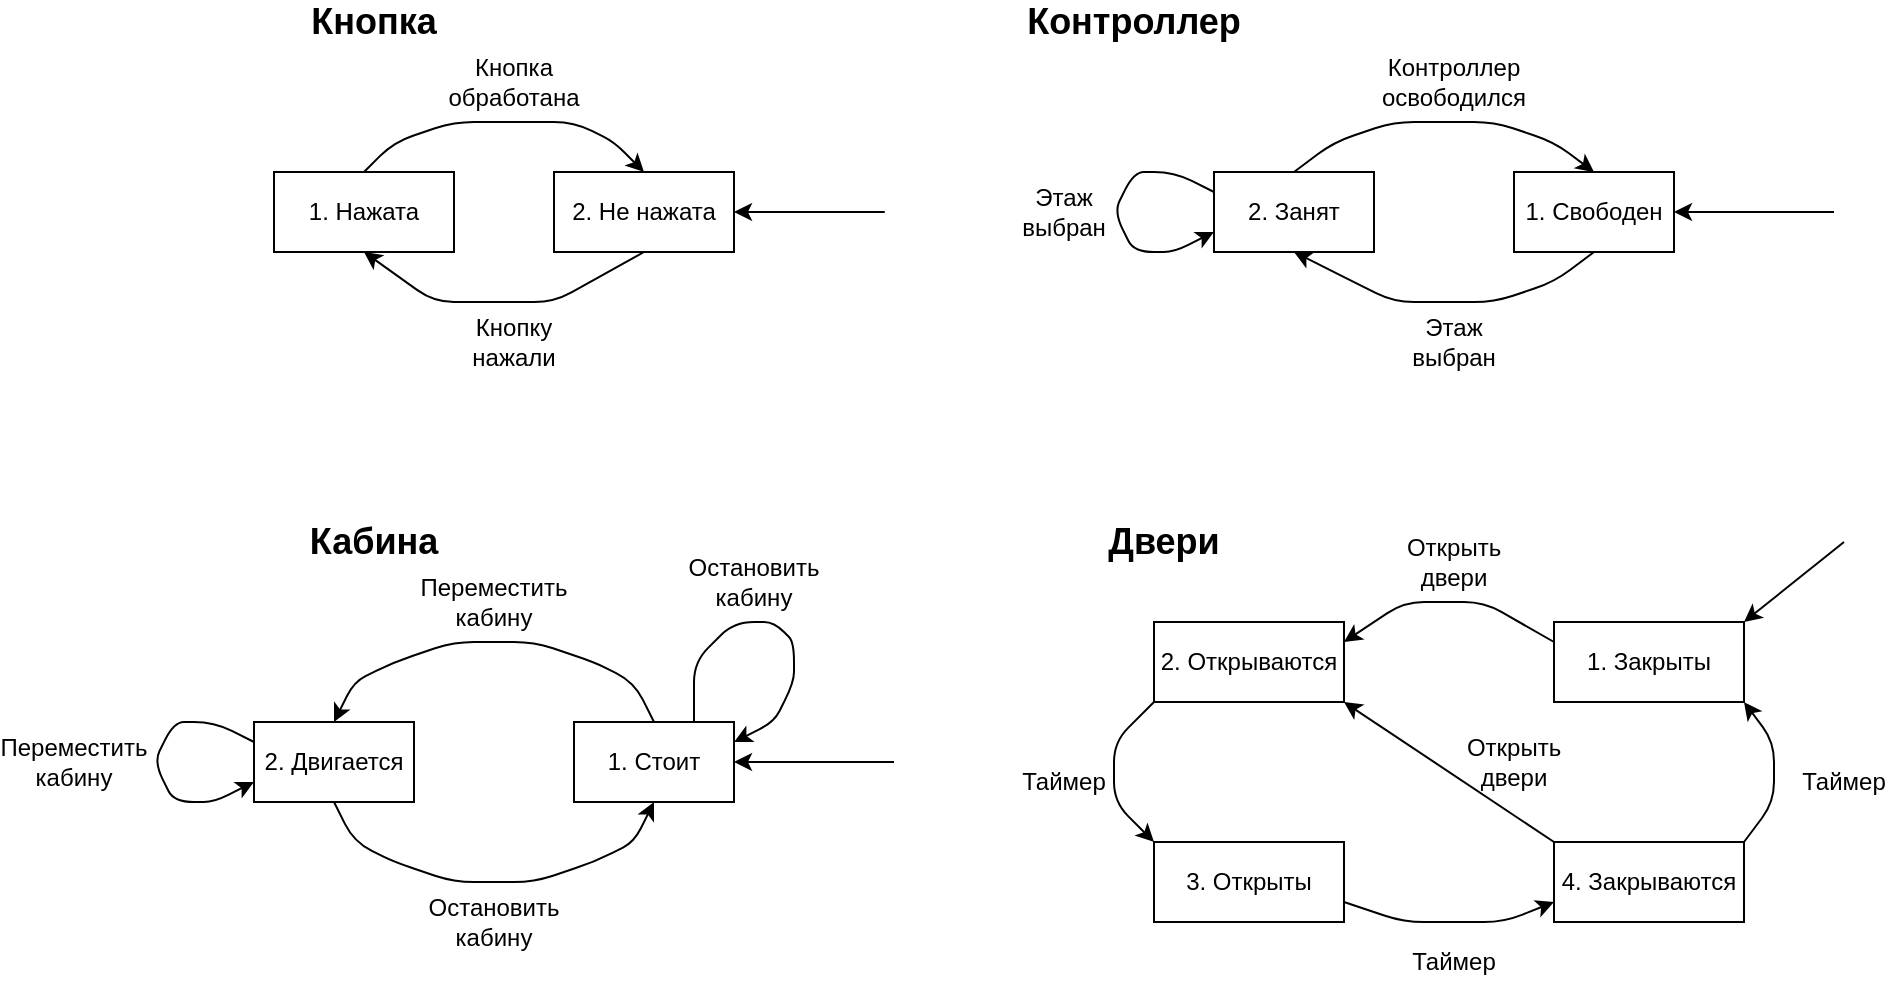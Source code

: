 <mxfile version="18.1.3" type="device" pages="5"><diagram name="ДПС (RU)" id="MUPe0at3sWt6NEuYaU11"><mxGraphModel dx="1731" dy="1477" grid="1" gridSize="10" guides="1" tooltips="1" connect="1" arrows="1" fold="1" page="1" pageScale="1" pageWidth="850" pageHeight="1100" math="0" shadow="0"><root><mxCell id="cpZvTgyVGs_E9WKbogkk-0"/><mxCell id="cpZvTgyVGs_E9WKbogkk-1" parent="cpZvTgyVGs_E9WKbogkk-0"/><mxCell id="cpZvTgyVGs_E9WKbogkk-2" value="" style="endArrow=classic;html=1;entryX=0.5;entryY=0;entryDx=0;entryDy=0;exitX=0.5;exitY=0;exitDx=0;exitDy=0;" edge="1" parent="cpZvTgyVGs_E9WKbogkk-1" source="cpZvTgyVGs_E9WKbogkk-29" target="cpZvTgyVGs_E9WKbogkk-28"><mxGeometry width="50" height="50" relative="1" as="geometry"><mxPoint x="100" y="70" as="sourcePoint"/><mxPoint x="227.98" y="61" as="targetPoint"/><Array as="points"><mxPoint x="100" y="50"/><mxPoint x="130" y="40"/><mxPoint x="190" y="40"/><mxPoint x="210" y="50"/></Array></mxGeometry></mxCell><mxCell id="cpZvTgyVGs_E9WKbogkk-3" value="" style="endArrow=classic;html=1;exitX=0.5;exitY=1;exitDx=0;exitDy=0;entryX=0.5;entryY=1;entryDx=0;entryDy=0;" edge="1" parent="cpZvTgyVGs_E9WKbogkk-1" source="cpZvTgyVGs_E9WKbogkk-28" target="cpZvTgyVGs_E9WKbogkk-29"><mxGeometry width="50" height="50" relative="1" as="geometry"><mxPoint x="228.97" y="110" as="sourcePoint"/><mxPoint x="80" y="110" as="targetPoint"/><Array as="points"><mxPoint x="180" y="130"/><mxPoint x="120" y="130"/></Array></mxGeometry></mxCell><mxCell id="cpZvTgyVGs_E9WKbogkk-4" value="&lt;b&gt;&lt;font style=&quot;font-size: 18px&quot;&gt;Кнопка&lt;/font&gt;&lt;/b&gt;" style="text;html=1;strokeColor=none;fillColor=none;align=center;verticalAlign=middle;whiteSpace=wrap;rounded=0;" vertex="1" parent="cpZvTgyVGs_E9WKbogkk-1"><mxGeometry x="70" y="-20" width="40" height="20" as="geometry"/></mxCell><mxCell id="cpZvTgyVGs_E9WKbogkk-5" value="Кнопку нажали" style="text;html=1;strokeColor=none;fillColor=none;align=center;verticalAlign=middle;whiteSpace=wrap;rounded=0;" vertex="1" parent="cpZvTgyVGs_E9WKbogkk-1"><mxGeometry x="140" y="140" width="40" height="20" as="geometry"/></mxCell><mxCell id="cpZvTgyVGs_E9WKbogkk-6" value="&lt;font style=&quot;font-size: 18px&quot;&gt;&lt;b&gt;Контроллер&lt;/b&gt;&lt;/font&gt;" style="text;html=1;strokeColor=none;fillColor=none;align=center;verticalAlign=middle;whiteSpace=wrap;rounded=0;" vertex="1" parent="cpZvTgyVGs_E9WKbogkk-1"><mxGeometry x="450" y="-20" width="40" height="20" as="geometry"/></mxCell><mxCell id="cpZvTgyVGs_E9WKbogkk-7" value="" style="endArrow=classic;html=1;entryX=0.5;entryY=0;entryDx=0;entryDy=0;exitX=0.5;exitY=0;exitDx=0;exitDy=0;" edge="1" parent="cpZvTgyVGs_E9WKbogkk-1" source="cpZvTgyVGs_E9WKbogkk-26" target="cpZvTgyVGs_E9WKbogkk-27"><mxGeometry width="50" height="50" relative="1" as="geometry"><mxPoint x="570" y="70" as="sourcePoint"/><mxPoint x="697.98" y="61" as="targetPoint"/><Array as="points"><mxPoint x="570" y="50"/><mxPoint x="600" y="40"/><mxPoint x="620" y="40"/><mxPoint x="650" y="40"/><mxPoint x="680" y="50"/></Array></mxGeometry></mxCell><mxCell id="cpZvTgyVGs_E9WKbogkk-8" value="" style="endArrow=classic;html=1;exitX=0.5;exitY=1;exitDx=0;exitDy=0;entryX=0.5;entryY=1;entryDx=0;entryDy=0;" edge="1" parent="cpZvTgyVGs_E9WKbogkk-1" source="cpZvTgyVGs_E9WKbogkk-27" target="cpZvTgyVGs_E9WKbogkk-26"><mxGeometry width="50" height="50" relative="1" as="geometry"><mxPoint x="698.97" y="110" as="sourcePoint"/><mxPoint x="550" y="110" as="targetPoint"/><Array as="points"><mxPoint x="680" y="120"/><mxPoint x="650" y="130"/><mxPoint x="600" y="130"/><mxPoint x="580" y="120"/></Array></mxGeometry></mxCell><mxCell id="cpZvTgyVGs_E9WKbogkk-9" value="&lt;b&gt;&lt;font style=&quot;font-size: 18px&quot;&gt;Кабина&lt;/font&gt;&lt;/b&gt;" style="text;html=1;strokeColor=none;fillColor=none;align=center;verticalAlign=middle;whiteSpace=wrap;rounded=0;" vertex="1" parent="cpZvTgyVGs_E9WKbogkk-1"><mxGeometry x="70" y="240" width="40" height="20" as="geometry"/></mxCell><mxCell id="cpZvTgyVGs_E9WKbogkk-10" value="" style="endArrow=classic;html=1;exitX=0.5;exitY=1;exitDx=0;exitDy=0;entryX=0.5;entryY=1;entryDx=0;entryDy=0;" edge="1" parent="cpZvTgyVGs_E9WKbogkk-1" source="cpZvTgyVGs_E9WKbogkk-20" target="cpZvTgyVGs_E9WKbogkk-21"><mxGeometry width="50" height="50" relative="1" as="geometry"><mxPoint x="84.02" y="362" as="sourcePoint"/><mxPoint x="140.452" y="411.464" as="targetPoint"/><Array as="points"><mxPoint x="80" y="400"/><mxPoint x="100" y="410"/><mxPoint x="130" y="420"/><mxPoint x="170" y="420"/><mxPoint x="200" y="410"/><mxPoint x="220" y="400"/></Array></mxGeometry></mxCell><mxCell id="cpZvTgyVGs_E9WKbogkk-11" value="&lt;b&gt;&lt;font style=&quot;font-size: 18px&quot;&gt;Двери&lt;/font&gt;&lt;/b&gt;" style="text;html=1;strokeColor=none;fillColor=none;align=center;verticalAlign=middle;whiteSpace=wrap;rounded=0;" vertex="1" parent="cpZvTgyVGs_E9WKbogkk-1"><mxGeometry x="465" y="240" width="40" height="20" as="geometry"/></mxCell><mxCell id="cpZvTgyVGs_E9WKbogkk-12" value="" style="endArrow=classic;html=1;exitX=0;exitY=1;exitDx=0;exitDy=0;entryX=0;entryY=0;entryDx=0;entryDy=0;" edge="1" parent="cpZvTgyVGs_E9WKbogkk-1" source="cpZvTgyVGs_E9WKbogkk-23" target="cpZvTgyVGs_E9WKbogkk-24"><mxGeometry width="50" height="50" relative="1" as="geometry"><mxPoint x="498.96" y="323" as="sourcePoint"/><mxPoint x="507.687" y="397.601" as="targetPoint"/><Array as="points"><mxPoint x="460" y="350"/><mxPoint x="460" y="380"/></Array></mxGeometry></mxCell><mxCell id="cpZvTgyVGs_E9WKbogkk-13" value="" style="endArrow=classic;html=1;exitX=1;exitY=0.75;exitDx=0;exitDy=0;entryX=0;entryY=0.75;entryDx=0;entryDy=0;" edge="1" parent="cpZvTgyVGs_E9WKbogkk-1" source="cpZvTgyVGs_E9WKbogkk-24" target="cpZvTgyVGs_E9WKbogkk-25"><mxGeometry width="50" height="50" relative="1" as="geometry"><mxPoint x="569.595" y="433.833" as="sourcePoint"/><mxPoint x="683.847" y="429.886" as="targetPoint"/><Array as="points"><mxPoint x="605" y="440"/><mxPoint x="655" y="440"/></Array></mxGeometry></mxCell><mxCell id="cpZvTgyVGs_E9WKbogkk-14" value="" style="endArrow=classic;html=1;entryX=1;entryY=1;entryDx=0;entryDy=0;exitX=1;exitY=0;exitDx=0;exitDy=0;" edge="1" parent="cpZvTgyVGs_E9WKbogkk-1" source="cpZvTgyVGs_E9WKbogkk-25" target="cpZvTgyVGs_E9WKbogkk-22"><mxGeometry width="50" height="50" relative="1" as="geometry"><mxPoint x="763.02" y="408" as="sourcePoint"/><mxPoint x="751.82" y="332.678" as="targetPoint"/><Array as="points"><mxPoint x="790" y="380"/><mxPoint x="790" y="350"/></Array></mxGeometry></mxCell><mxCell id="cpZvTgyVGs_E9WKbogkk-15" value="" style="endArrow=classic;html=1;entryX=1;entryY=0.25;entryDx=0;entryDy=0;exitX=0;exitY=0.25;exitDx=0;exitDy=0;" edge="1" parent="cpZvTgyVGs_E9WKbogkk-1" source="cpZvTgyVGs_E9WKbogkk-22" target="cpZvTgyVGs_E9WKbogkk-23"><mxGeometry width="50" height="50" relative="1" as="geometry"><mxPoint x="685" y="300" as="sourcePoint"/><mxPoint x="571.82" y="297.322" as="targetPoint"/><Array as="points"><mxPoint x="645" y="280"/><mxPoint x="605" y="280"/></Array></mxGeometry></mxCell><mxCell id="cpZvTgyVGs_E9WKbogkk-16" value="" style="endArrow=classic;html=1;entryX=1;entryY=1;entryDx=0;entryDy=0;exitX=0;exitY=0;exitDx=0;exitDy=0;" edge="1" parent="cpZvTgyVGs_E9WKbogkk-1" source="cpZvTgyVGs_E9WKbogkk-25" target="cpZvTgyVGs_E9WKbogkk-23"><mxGeometry width="50" height="50" relative="1" as="geometry"><mxPoint x="688.137" y="397.346" as="sourcePoint"/><mxPoint x="571.82" y="332.678" as="targetPoint"/></mxGeometry></mxCell><mxCell id="cpZvTgyVGs_E9WKbogkk-17" value="Таймер" style="text;html=1;strokeColor=none;fillColor=none;align=center;verticalAlign=middle;whiteSpace=wrap;rounded=0;" vertex="1" parent="cpZvTgyVGs_E9WKbogkk-1"><mxGeometry x="805" y="360" width="40" height="20" as="geometry"/></mxCell><mxCell id="cpZvTgyVGs_E9WKbogkk-18" value="Таймер" style="text;html=1;strokeColor=none;fillColor=none;align=center;verticalAlign=middle;whiteSpace=wrap;rounded=0;" vertex="1" parent="cpZvTgyVGs_E9WKbogkk-1"><mxGeometry x="610" y="450" width="40" height="20" as="geometry"/></mxCell><mxCell id="cpZvTgyVGs_E9WKbogkk-19" value="Таймер" style="text;html=1;strokeColor=none;fillColor=none;align=center;verticalAlign=middle;whiteSpace=wrap;rounded=0;" vertex="1" parent="cpZvTgyVGs_E9WKbogkk-1"><mxGeometry x="415" y="360" width="40" height="20" as="geometry"/></mxCell><mxCell id="cpZvTgyVGs_E9WKbogkk-20" value="2. Двигается" style="rounded=0;whiteSpace=wrap;html=1;" vertex="1" parent="cpZvTgyVGs_E9WKbogkk-1"><mxGeometry x="30" y="340" width="80" height="40" as="geometry"/></mxCell><mxCell id="cpZvTgyVGs_E9WKbogkk-21" value="1. Стоит" style="rounded=0;whiteSpace=wrap;html=1;" vertex="1" parent="cpZvTgyVGs_E9WKbogkk-1"><mxGeometry x="190" y="340" width="80" height="40" as="geometry"/></mxCell><mxCell id="cpZvTgyVGs_E9WKbogkk-22" value="1. Закрыты" style="rounded=0;whiteSpace=wrap;html=1;" vertex="1" parent="cpZvTgyVGs_E9WKbogkk-1"><mxGeometry x="680" y="290" width="95" height="40" as="geometry"/></mxCell><mxCell id="cpZvTgyVGs_E9WKbogkk-23" value="2. Открываются" style="rounded=0;whiteSpace=wrap;html=1;" vertex="1" parent="cpZvTgyVGs_E9WKbogkk-1"><mxGeometry x="480" y="290" width="95" height="40" as="geometry"/></mxCell><mxCell id="cpZvTgyVGs_E9WKbogkk-24" value="3. Открыты" style="rounded=0;whiteSpace=wrap;html=1;" vertex="1" parent="cpZvTgyVGs_E9WKbogkk-1"><mxGeometry x="480" y="400" width="95" height="40" as="geometry"/></mxCell><mxCell id="cpZvTgyVGs_E9WKbogkk-25" value="4. Закрываются" style="rounded=0;whiteSpace=wrap;html=1;" vertex="1" parent="cpZvTgyVGs_E9WKbogkk-1"><mxGeometry x="680" y="400" width="95" height="40" as="geometry"/></mxCell><mxCell id="cpZvTgyVGs_E9WKbogkk-26" value="2. Занят" style="rounded=0;whiteSpace=wrap;html=1;" vertex="1" parent="cpZvTgyVGs_E9WKbogkk-1"><mxGeometry x="510" y="65" width="80" height="40" as="geometry"/></mxCell><mxCell id="cpZvTgyVGs_E9WKbogkk-27" value="1. Свободен" style="rounded=0;whiteSpace=wrap;html=1;" vertex="1" parent="cpZvTgyVGs_E9WKbogkk-1"><mxGeometry x="660" y="65" width="80" height="40" as="geometry"/></mxCell><mxCell id="cpZvTgyVGs_E9WKbogkk-28" value="2. Не нажата" style="rounded=0;whiteSpace=wrap;html=1;" vertex="1" parent="cpZvTgyVGs_E9WKbogkk-1"><mxGeometry x="180" y="65" width="90" height="40" as="geometry"/></mxCell><mxCell id="cpZvTgyVGs_E9WKbogkk-29" value="1. Нажата" style="rounded=0;whiteSpace=wrap;html=1;" vertex="1" parent="cpZvTgyVGs_E9WKbogkk-1"><mxGeometry x="40" y="65" width="90" height="40" as="geometry"/></mxCell><mxCell id="cpZvTgyVGs_E9WKbogkk-30" value="" style="endArrow=classic;html=1;exitX=0.5;exitY=0;exitDx=0;exitDy=0;entryX=0.5;entryY=0;entryDx=0;entryDy=0;" edge="1" parent="cpZvTgyVGs_E9WKbogkk-1" source="cpZvTgyVGs_E9WKbogkk-21" target="cpZvTgyVGs_E9WKbogkk-20"><mxGeometry width="50" height="50" relative="1" as="geometry"><mxPoint x="240" y="390" as="sourcePoint"/><mxPoint x="80" y="390" as="targetPoint"/><Array as="points"><mxPoint x="220" y="320"/><mxPoint x="200" y="310"/><mxPoint x="170" y="300"/><mxPoint x="130" y="300"/><mxPoint x="100" y="310"/><mxPoint x="80" y="320"/></Array></mxGeometry></mxCell><mxCell id="cpZvTgyVGs_E9WKbogkk-31" value="Кнопка обработана" style="text;html=1;strokeColor=none;fillColor=none;align=center;verticalAlign=middle;whiteSpace=wrap;rounded=0;" vertex="1" parent="cpZvTgyVGs_E9WKbogkk-1"><mxGeometry x="140" y="10" width="40" height="20" as="geometry"/></mxCell><mxCell id="cpZvTgyVGs_E9WKbogkk-32" value="" style="endArrow=classic;html=1;entryX=1;entryY=0.5;entryDx=0;entryDy=0;" edge="1" parent="cpZvTgyVGs_E9WKbogkk-1" target="cpZvTgyVGs_E9WKbogkk-28"><mxGeometry width="50" height="50" relative="1" as="geometry"><mxPoint x="330" y="85" as="sourcePoint"/><mxPoint x="380" y="185" as="targetPoint"/><Array as="points"><mxPoint x="350" y="85"/><mxPoint x="330" y="85"/><mxPoint x="290" y="85"/></Array></mxGeometry></mxCell><mxCell id="cpZvTgyVGs_E9WKbogkk-33" value="" style="endArrow=classic;html=1;entryX=1;entryY=0;entryDx=0;entryDy=0;" edge="1" parent="cpZvTgyVGs_E9WKbogkk-1" target="cpZvTgyVGs_E9WKbogkk-22"><mxGeometry width="50" height="50" relative="1" as="geometry"><mxPoint x="825" y="250" as="sourcePoint"/><mxPoint x="470.317" y="294.666" as="targetPoint"/></mxGeometry></mxCell><mxCell id="cpZvTgyVGs_E9WKbogkk-34" value="Открыть двери" style="text;html=1;strokeColor=none;fillColor=none;align=center;verticalAlign=middle;whiteSpace=wrap;rounded=0;" vertex="1" parent="cpZvTgyVGs_E9WKbogkk-1"><mxGeometry x="610" y="250" width="40" height="20" as="geometry"/></mxCell><mxCell id="cpZvTgyVGs_E9WKbogkk-35" value="" style="endArrow=classic;html=1;entryX=1;entryY=0.5;entryDx=0;entryDy=0;" edge="1" parent="cpZvTgyVGs_E9WKbogkk-1" target="cpZvTgyVGs_E9WKbogkk-27"><mxGeometry width="50" height="50" relative="1" as="geometry"><mxPoint x="820" y="85" as="sourcePoint"/><mxPoint x="770" y="95.0" as="targetPoint"/></mxGeometry></mxCell><mxCell id="cpZvTgyVGs_E9WKbogkk-36" value="" style="endArrow=classic;html=1;entryX=1;entryY=0.5;entryDx=0;entryDy=0;" edge="1" parent="cpZvTgyVGs_E9WKbogkk-1" target="cpZvTgyVGs_E9WKbogkk-21"><mxGeometry width="50" height="50" relative="1" as="geometry"><mxPoint x="350" y="360" as="sourcePoint"/><mxPoint x="280.0" y="95" as="targetPoint"/><Array as="points"><mxPoint x="340" y="360"/><mxPoint x="310" y="360"/><mxPoint x="290" y="360"/></Array></mxGeometry></mxCell><mxCell id="cpZvTgyVGs_E9WKbogkk-37" value="" style="endArrow=classic;html=1;entryX=0;entryY=0.75;entryDx=0;entryDy=0;exitX=0;exitY=0.25;exitDx=0;exitDy=0;" edge="1" parent="cpZvTgyVGs_E9WKbogkk-1" source="cpZvTgyVGs_E9WKbogkk-20" target="cpZvTgyVGs_E9WKbogkk-20"><mxGeometry width="50" height="50" relative="1" as="geometry"><mxPoint x="360" y="370.0" as="sourcePoint"/><mxPoint x="280" y="370.0" as="targetPoint"/><Array as="points"><mxPoint x="10" y="340"/><mxPoint x="-10" y="340"/><mxPoint x="-20" y="360"/><mxPoint x="-10" y="380"/><mxPoint x="10" y="380"/></Array></mxGeometry></mxCell><mxCell id="cpZvTgyVGs_E9WKbogkk-38" value="Переместить кабину" style="text;html=1;strokeColor=none;fillColor=none;align=center;verticalAlign=middle;whiteSpace=wrap;rounded=0;" vertex="1" parent="cpZvTgyVGs_E9WKbogkk-1"><mxGeometry x="130" y="270" width="40" height="20" as="geometry"/></mxCell><mxCell id="cpZvTgyVGs_E9WKbogkk-39" value="Переместить кабину" style="text;html=1;strokeColor=none;fillColor=none;align=center;verticalAlign=middle;whiteSpace=wrap;rounded=0;" vertex="1" parent="cpZvTgyVGs_E9WKbogkk-1"><mxGeometry x="-80" y="350" width="40" height="20" as="geometry"/></mxCell><mxCell id="cpZvTgyVGs_E9WKbogkk-40" value="Остановить кабину" style="text;html=1;strokeColor=none;fillColor=none;align=center;verticalAlign=middle;whiteSpace=wrap;rounded=0;" vertex="1" parent="cpZvTgyVGs_E9WKbogkk-1"><mxGeometry x="130" y="430" width="40" height="20" as="geometry"/></mxCell><mxCell id="cpZvTgyVGs_E9WKbogkk-41" value="Этаж выбран" style="text;html=1;strokeColor=none;fillColor=none;align=center;verticalAlign=middle;whiteSpace=wrap;rounded=0;" vertex="1" parent="cpZvTgyVGs_E9WKbogkk-1"><mxGeometry x="610" y="140" width="40" height="20" as="geometry"/></mxCell><mxCell id="cpZvTgyVGs_E9WKbogkk-42" value="" style="endArrow=classic;html=1;entryX=0;entryY=0.75;entryDx=0;entryDy=0;exitX=0;exitY=0.25;exitDx=0;exitDy=0;" edge="1" parent="cpZvTgyVGs_E9WKbogkk-1" source="cpZvTgyVGs_E9WKbogkk-26" target="cpZvTgyVGs_E9WKbogkk-26"><mxGeometry width="50" height="50" relative="1" as="geometry"><mxPoint x="510" y="75" as="sourcePoint"/><mxPoint x="510" y="95" as="targetPoint"/><Array as="points"><mxPoint x="490" y="65"/><mxPoint x="470" y="65"/><mxPoint x="460" y="85"/><mxPoint x="470" y="105"/><mxPoint x="490" y="105"/></Array></mxGeometry></mxCell><mxCell id="cpZvTgyVGs_E9WKbogkk-44" value="Контроллер освободился" style="text;html=1;strokeColor=none;fillColor=none;align=center;verticalAlign=middle;whiteSpace=wrap;rounded=0;" vertex="1" parent="cpZvTgyVGs_E9WKbogkk-1"><mxGeometry x="610" y="10" width="40" height="20" as="geometry"/></mxCell><mxCell id="cpZvTgyVGs_E9WKbogkk-45" value="" style="endArrow=classic;html=1;entryX=1;entryY=0.25;entryDx=0;entryDy=0;exitX=0.75;exitY=0;exitDx=0;exitDy=0;" edge="1" parent="cpZvTgyVGs_E9WKbogkk-1" source="cpZvTgyVGs_E9WKbogkk-21" target="cpZvTgyVGs_E9WKbogkk-21"><mxGeometry width="50" height="50" relative="1" as="geometry"><mxPoint x="320" y="270" as="sourcePoint"/><mxPoint x="320" y="290" as="targetPoint"/><Array as="points"><mxPoint x="250" y="310"/><mxPoint x="270" y="290"/><mxPoint x="290" y="290"/><mxPoint x="300" y="300"/><mxPoint x="300" y="320"/><mxPoint x="290" y="340"/></Array></mxGeometry></mxCell><mxCell id="cpZvTgyVGs_E9WKbogkk-46" value="Остановить кабину" style="text;html=1;strokeColor=none;fillColor=none;align=center;verticalAlign=middle;whiteSpace=wrap;rounded=0;" vertex="1" parent="cpZvTgyVGs_E9WKbogkk-1"><mxGeometry x="260" y="260" width="40" height="20" as="geometry"/></mxCell><mxCell id="cpZvTgyVGs_E9WKbogkk-47" value="Открыть двери" style="text;html=1;strokeColor=none;fillColor=none;align=center;verticalAlign=middle;whiteSpace=wrap;rounded=0;" vertex="1" parent="cpZvTgyVGs_E9WKbogkk-1"><mxGeometry x="640" y="350" width="40" height="20" as="geometry"/></mxCell><mxCell id="0ojXAsQNRhfp99yvj9oc-0" value="Этаж выбран" style="text;html=1;strokeColor=none;fillColor=none;align=center;verticalAlign=middle;whiteSpace=wrap;rounded=0;" vertex="1" parent="cpZvTgyVGs_E9WKbogkk-1"><mxGeometry x="415" y="75" width="40" height="20" as="geometry"/></mxCell></root></mxGraphModel></diagram><diagram id="ChccCw9gWMqFoaES_UfX" name="ДПС (EN)"><mxGraphModel dx="2128" dy="1647" grid="1" gridSize="10" guides="1" tooltips="1" connect="1" arrows="1" fold="1" page="1" pageScale="1" pageWidth="850" pageHeight="1100" math="0" shadow="0"><root><mxCell id="0"/><mxCell id="1" parent="0"/><mxCell id="t6fnL0joIZv6LQi-OvHw-5" value="" style="endArrow=classic;html=1;entryX=0.5;entryY=0;entryDx=0;entryDy=0;exitX=0.5;exitY=0;exitDx=0;exitDy=0;" parent="1" source="bOKkS15lgpPE5fthVir1-11" target="bOKkS15lgpPE5fthVir1-10" edge="1"><mxGeometry width="50" height="50" relative="1" as="geometry"><mxPoint x="100" y="70" as="sourcePoint"/><mxPoint x="227.98" y="61" as="targetPoint"/><Array as="points"><mxPoint x="100" y="50"/><mxPoint x="130" y="40"/><mxPoint x="190" y="40"/><mxPoint x="210" y="50"/></Array></mxGeometry></mxCell><mxCell id="t6fnL0joIZv6LQi-OvHw-6" value="" style="endArrow=classic;html=1;exitX=0.5;exitY=1;exitDx=0;exitDy=0;entryX=0.5;entryY=1;entryDx=0;entryDy=0;" parent="1" source="bOKkS15lgpPE5fthVir1-10" target="bOKkS15lgpPE5fthVir1-11" edge="1"><mxGeometry width="50" height="50" relative="1" as="geometry"><mxPoint x="228.97" y="110" as="sourcePoint"/><mxPoint x="80" y="110" as="targetPoint"/><Array as="points"><mxPoint x="180" y="130"/><mxPoint x="120" y="130"/></Array></mxGeometry></mxCell><mxCell id="t6fnL0joIZv6LQi-OvHw-7" value="&lt;b&gt;&lt;font style=&quot;font-size: 18px&quot;&gt;Button&lt;/font&gt;&lt;/b&gt;" style="text;html=1;strokeColor=none;fillColor=none;align=center;verticalAlign=middle;whiteSpace=wrap;rounded=0;" parent="1" vertex="1"><mxGeometry x="70" y="-20" width="40" height="20" as="geometry"/></mxCell><mxCell id="t6fnL0joIZv6LQi-OvHw-8" value="clicked" style="text;html=1;strokeColor=none;fillColor=none;align=center;verticalAlign=middle;whiteSpace=wrap;rounded=0;" parent="1" vertex="1"><mxGeometry x="140" y="130" width="40" height="20" as="geometry"/></mxCell><mxCell id="t6fnL0joIZv6LQi-OvHw-12" value="&lt;font style=&quot;font-size: 18px&quot;&gt;&lt;b&gt;Controller&lt;/b&gt;&lt;/font&gt;" style="text;html=1;strokeColor=none;fillColor=none;align=center;verticalAlign=middle;whiteSpace=wrap;rounded=0;" parent="1" vertex="1"><mxGeometry x="450" y="-20" width="40" height="20" as="geometry"/></mxCell><mxCell id="t6fnL0joIZv6LQi-OvHw-13" value="" style="endArrow=classic;html=1;entryX=0.5;entryY=0;entryDx=0;entryDy=0;exitX=0.5;exitY=0;exitDx=0;exitDy=0;" parent="1" source="bOKkS15lgpPE5fthVir1-8" target="bOKkS15lgpPE5fthVir1-9" edge="1"><mxGeometry width="50" height="50" relative="1" as="geometry"><mxPoint x="570" y="70" as="sourcePoint"/><mxPoint x="697.98" y="61" as="targetPoint"/><Array as="points"><mxPoint x="570" y="50"/><mxPoint x="600" y="40"/><mxPoint x="620" y="40"/><mxPoint x="650" y="40"/><mxPoint x="680" y="50"/></Array></mxGeometry></mxCell><mxCell id="t6fnL0joIZv6LQi-OvHw-14" value="" style="endArrow=classic;html=1;exitX=0.5;exitY=1;exitDx=0;exitDy=0;entryX=0.5;entryY=1;entryDx=0;entryDy=0;" parent="1" source="bOKkS15lgpPE5fthVir1-9" target="bOKkS15lgpPE5fthVir1-8" edge="1"><mxGeometry width="50" height="50" relative="1" as="geometry"><mxPoint x="698.97" y="110" as="sourcePoint"/><mxPoint x="550" y="110" as="targetPoint"/><Array as="points"><mxPoint x="680" y="120"/><mxPoint x="650" y="130"/><mxPoint x="600" y="130"/><mxPoint x="580" y="120"/></Array></mxGeometry></mxCell><mxCell id="t6fnL0joIZv6LQi-OvHw-19" value="&lt;b&gt;&lt;font style=&quot;font-size: 18px&quot;&gt;Cabin&lt;/font&gt;&lt;/b&gt;" style="text;html=1;strokeColor=none;fillColor=none;align=center;verticalAlign=middle;whiteSpace=wrap;rounded=0;" parent="1" vertex="1"><mxGeometry x="70" y="240" width="40" height="20" as="geometry"/></mxCell><mxCell id="t6fnL0joIZv6LQi-OvHw-20" value="" style="endArrow=classic;html=1;exitX=0.5;exitY=1;exitDx=0;exitDy=0;entryX=0.5;entryY=1;entryDx=0;entryDy=0;" parent="1" source="bOKkS15lgpPE5fthVir1-1" target="bOKkS15lgpPE5fthVir1-3" edge="1"><mxGeometry width="50" height="50" relative="1" as="geometry"><mxPoint x="84.02" y="362" as="sourcePoint"/><mxPoint x="140.452" y="411.464" as="targetPoint"/><Array as="points"><mxPoint x="80" y="400"/><mxPoint x="100" y="410"/><mxPoint x="130" y="420"/><mxPoint x="170" y="420"/><mxPoint x="200" y="410"/><mxPoint x="220" y="400"/></Array></mxGeometry></mxCell><mxCell id="t6fnL0joIZv6LQi-OvHw-24" value="&lt;b&gt;&lt;font style=&quot;font-size: 18px&quot;&gt;Door&lt;/font&gt;&lt;/b&gt;" style="text;html=1;strokeColor=none;fillColor=none;align=center;verticalAlign=middle;whiteSpace=wrap;rounded=0;" parent="1" vertex="1"><mxGeometry x="465" y="240" width="40" height="20" as="geometry"/></mxCell><mxCell id="t6fnL0joIZv6LQi-OvHw-30" value="" style="endArrow=classic;html=1;exitX=0;exitY=1;exitDx=0;exitDy=0;entryX=0;entryY=0;entryDx=0;entryDy=0;" parent="1" source="bOKkS15lgpPE5fthVir1-5" target="bOKkS15lgpPE5fthVir1-6" edge="1"><mxGeometry width="50" height="50" relative="1" as="geometry"><mxPoint x="498.96" y="323" as="sourcePoint"/><mxPoint x="507.687" y="397.601" as="targetPoint"/><Array as="points"><mxPoint x="475" y="340"/><mxPoint x="475" y="380"/></Array></mxGeometry></mxCell><mxCell id="t6fnL0joIZv6LQi-OvHw-32" value="" style="endArrow=classic;html=1;exitX=1;exitY=0.75;exitDx=0;exitDy=0;" parent="1" source="bOKkS15lgpPE5fthVir1-6" edge="1"><mxGeometry width="50" height="50" relative="1" as="geometry"><mxPoint x="569.595" y="433.833" as="sourcePoint"/><mxPoint x="683.847" y="429.886" as="targetPoint"/><Array as="points"><mxPoint x="605" y="440"/><mxPoint x="655" y="440"/></Array></mxGeometry></mxCell><mxCell id="t6fnL0joIZv6LQi-OvHw-33" value="" style="endArrow=classic;html=1;entryX=1;entryY=1;entryDx=0;entryDy=0;exitX=1;exitY=0;exitDx=0;exitDy=0;" parent="1" source="bOKkS15lgpPE5fthVir1-7" target="bOKkS15lgpPE5fthVir1-4" edge="1"><mxGeometry width="50" height="50" relative="1" as="geometry"><mxPoint x="763.02" y="408" as="sourcePoint"/><mxPoint x="751.82" y="332.678" as="targetPoint"/><Array as="points"><mxPoint x="785" y="380"/><mxPoint x="785" y="350"/></Array></mxGeometry></mxCell><mxCell id="t6fnL0joIZv6LQi-OvHw-34" value="" style="endArrow=classic;html=1;entryX=1;entryY=0.25;entryDx=0;entryDy=0;exitX=0;exitY=0.25;exitDx=0;exitDy=0;" parent="1" source="bOKkS15lgpPE5fthVir1-4" target="bOKkS15lgpPE5fthVir1-5" edge="1"><mxGeometry width="50" height="50" relative="1" as="geometry"><mxPoint x="685" y="300" as="sourcePoint"/><mxPoint x="571.82" y="297.322" as="targetPoint"/><Array as="points"><mxPoint x="645" y="280"/><mxPoint x="605" y="280"/></Array></mxGeometry></mxCell><mxCell id="t6fnL0joIZv6LQi-OvHw-35" value="" style="endArrow=classic;html=1;entryX=1;entryY=1;entryDx=0;entryDy=0;exitX=0;exitY=0;exitDx=0;exitDy=0;" parent="1" source="bOKkS15lgpPE5fthVir1-7" target="bOKkS15lgpPE5fthVir1-5" edge="1"><mxGeometry width="50" height="50" relative="1" as="geometry"><mxPoint x="688.137" y="397.346" as="sourcePoint"/><mxPoint x="571.82" y="332.678" as="targetPoint"/></mxGeometry></mxCell><mxCell id="t6fnL0joIZv6LQi-OvHw-36" value="closingTimer" style="text;html=1;strokeColor=none;fillColor=none;align=center;verticalAlign=middle;whiteSpace=wrap;rounded=0;" parent="1" vertex="1"><mxGeometry x="805" y="360" width="40" height="20" as="geometry"/></mxCell><mxCell id="t6fnL0joIZv6LQi-OvHw-37" value="openedTimer" style="text;html=1;strokeColor=none;fillColor=none;align=center;verticalAlign=middle;whiteSpace=wrap;rounded=0;" parent="1" vertex="1"><mxGeometry x="615" y="450" width="40" height="20" as="geometry"/></mxCell><mxCell id="t6fnL0joIZv6LQi-OvHw-38" value="openingTimer" style="text;html=1;strokeColor=none;fillColor=none;align=center;verticalAlign=middle;whiteSpace=wrap;rounded=0;" parent="1" vertex="1"><mxGeometry x="415" y="360" width="40" height="20" as="geometry"/></mxCell><mxCell id="bOKkS15lgpPE5fthVir1-1" value="MOVING" style="rounded=0;whiteSpace=wrap;html=1;" parent="1" vertex="1"><mxGeometry x="30" y="340" width="80" height="40" as="geometry"/></mxCell><mxCell id="bOKkS15lgpPE5fthVir1-3" value="STANDING" style="rounded=0;whiteSpace=wrap;html=1;" parent="1" vertex="1"><mxGeometry x="190" y="340" width="80" height="40" as="geometry"/></mxCell><mxCell id="bOKkS15lgpPE5fthVir1-4" value="CLOSED" style="rounded=0;whiteSpace=wrap;html=1;" parent="1" vertex="1"><mxGeometry x="675" y="290" width="80" height="40" as="geometry"/></mxCell><mxCell id="bOKkS15lgpPE5fthVir1-5" value="OPENING" style="rounded=0;whiteSpace=wrap;html=1;" parent="1" vertex="1"><mxGeometry x="495" y="290" width="80" height="40" as="geometry"/></mxCell><mxCell id="bOKkS15lgpPE5fthVir1-6" value="OPENED" style="rounded=0;whiteSpace=wrap;html=1;" parent="1" vertex="1"><mxGeometry x="505" y="395" width="80" height="40" as="geometry"/></mxCell><mxCell id="bOKkS15lgpPE5fthVir1-7" value="CLOSING" style="rounded=0;whiteSpace=wrap;html=1;" parent="1" vertex="1"><mxGeometry x="685" y="400" width="80" height="40" as="geometry"/></mxCell><mxCell id="bOKkS15lgpPE5fthVir1-8" value="BUSY" style="rounded=0;whiteSpace=wrap;html=1;" parent="1" vertex="1"><mxGeometry x="510" y="65" width="80" height="40" as="geometry"/></mxCell><mxCell id="bOKkS15lgpPE5fthVir1-9" value="FREE" style="rounded=0;whiteSpace=wrap;html=1;" parent="1" vertex="1"><mxGeometry x="660" y="65" width="80" height="40" as="geometry"/></mxCell><mxCell id="bOKkS15lgpPE5fthVir1-10" value="NOT_ACTIVE" style="rounded=0;whiteSpace=wrap;html=1;" parent="1" vertex="1"><mxGeometry x="180" y="65" width="90" height="40" as="geometry"/></mxCell><mxCell id="bOKkS15lgpPE5fthVir1-11" value="ACTIVE" style="rounded=0;whiteSpace=wrap;html=1;" parent="1" vertex="1"><mxGeometry x="40" y="65" width="90" height="40" as="geometry"/></mxCell><mxCell id="Io-XJ1O5JTg9OK3uPXRO-1" value="" style="endArrow=classic;html=1;exitX=0.5;exitY=0;exitDx=0;exitDy=0;entryX=0.5;entryY=0;entryDx=0;entryDy=0;" parent="1" source="bOKkS15lgpPE5fthVir1-3" target="bOKkS15lgpPE5fthVir1-1" edge="1"><mxGeometry width="50" height="50" relative="1" as="geometry"><mxPoint x="240" y="390" as="sourcePoint"/><mxPoint x="80" y="390" as="targetPoint"/><Array as="points"><mxPoint x="220" y="320"/><mxPoint x="200" y="310"/><mxPoint x="170" y="300"/><mxPoint x="130" y="300"/><mxPoint x="100" y="310"/><mxPoint x="80" y="320"/></Array></mxGeometry></mxCell><mxCell id="9LIn2bRaoNIyuMTOlYl4-1" value="unpressedSIgnal" style="text;html=1;strokeColor=none;fillColor=none;align=center;verticalAlign=middle;whiteSpace=wrap;rounded=0;" parent="1" vertex="1"><mxGeometry x="140" y="20" width="40" height="20" as="geometry"/></mxCell><mxCell id="9LIn2bRaoNIyuMTOlYl4-3" value="" style="endArrow=classic;html=1;entryX=1;entryY=0.5;entryDx=0;entryDy=0;" parent="1" target="bOKkS15lgpPE5fthVir1-10" edge="1"><mxGeometry width="50" height="50" relative="1" as="geometry"><mxPoint x="330" y="85" as="sourcePoint"/><mxPoint x="380" y="185" as="targetPoint"/><Array as="points"><mxPoint x="350" y="85"/><mxPoint x="330" y="85"/><mxPoint x="290" y="85"/></Array></mxGeometry></mxCell><mxCell id="9LIn2bRaoNIyuMTOlYl4-4" value="" style="endArrow=classic;html=1;entryX=1;entryY=0;entryDx=0;entryDy=0;" parent="1" target="bOKkS15lgpPE5fthVir1-4" edge="1"><mxGeometry width="50" height="50" relative="1" as="geometry"><mxPoint x="825" y="250" as="sourcePoint"/><mxPoint x="470.317" y="294.666" as="targetPoint"/></mxGeometry></mxCell><mxCell id="9LIn2bRaoNIyuMTOlYl4-5" value="openDoorsSignal" style="text;html=1;strokeColor=none;fillColor=none;align=center;verticalAlign=middle;whiteSpace=wrap;rounded=0;" parent="1" vertex="1"><mxGeometry x="615" y="250" width="40" height="20" as="geometry"/></mxCell><mxCell id="9LIn2bRaoNIyuMTOlYl4-6" value="" style="endArrow=classic;html=1;entryX=1;entryY=0.5;entryDx=0;entryDy=0;" parent="1" target="bOKkS15lgpPE5fthVir1-9" edge="1"><mxGeometry width="50" height="50" relative="1" as="geometry"><mxPoint x="820" y="85" as="sourcePoint"/><mxPoint x="770" y="95.0" as="targetPoint"/></mxGeometry></mxCell><mxCell id="9LIn2bRaoNIyuMTOlYl4-7" value="" style="endArrow=classic;html=1;entryX=1;entryY=0.5;entryDx=0;entryDy=0;" parent="1" target="bOKkS15lgpPE5fthVir1-3" edge="1"><mxGeometry width="50" height="50" relative="1" as="geometry"><mxPoint x="350" y="360" as="sourcePoint"/><mxPoint x="280.0" y="95" as="targetPoint"/><Array as="points"><mxPoint x="340" y="360"/><mxPoint x="310" y="360"/><mxPoint x="290" y="360"/></Array></mxGeometry></mxCell><mxCell id="9LIn2bRaoNIyuMTOlYl4-8" value="" style="endArrow=classic;html=1;entryX=0;entryY=0.75;entryDx=0;entryDy=0;exitX=0;exitY=0.25;exitDx=0;exitDy=0;" parent="1" source="bOKkS15lgpPE5fthVir1-1" target="bOKkS15lgpPE5fthVir1-1" edge="1"><mxGeometry width="50" height="50" relative="1" as="geometry"><mxPoint x="360" y="370.0" as="sourcePoint"/><mxPoint x="280" y="370.0" as="targetPoint"/><Array as="points"><mxPoint x="10" y="340"/><mxPoint x="-10" y="340"/><mxPoint x="-20" y="360"/><mxPoint x="-10" y="380"/><mxPoint x="10" y="380"/></Array></mxGeometry></mxCell><mxCell id="9LIn2bRaoNIyuMTOlYl4-10" value="movingSignal" style="text;html=1;strokeColor=none;fillColor=none;align=center;verticalAlign=middle;whiteSpace=wrap;rounded=0;" parent="1" vertex="1"><mxGeometry x="130" y="280" width="40" height="20" as="geometry"/></mxCell><mxCell id="9LIn2bRaoNIyuMTOlYl4-11" value="movingSignal" style="text;html=1;strokeColor=none;fillColor=none;align=center;verticalAlign=middle;whiteSpace=wrap;rounded=0;" parent="1" vertex="1"><mxGeometry x="-80" y="350" width="40" height="20" as="geometry"/></mxCell><mxCell id="9LIn2bRaoNIyuMTOlYl4-12" value="stoppedSignal" style="text;html=1;strokeColor=none;fillColor=none;align=center;verticalAlign=middle;whiteSpace=wrap;rounded=0;" parent="1" vertex="1"><mxGeometry x="130" y="430" width="40" height="20" as="geometry"/></mxCell><mxCell id="ChEBBzfLeF_nLFzUoDZN-2" value="pressedSignal" style="text;html=1;strokeColor=none;fillColor=none;align=center;verticalAlign=middle;whiteSpace=wrap;rounded=0;" parent="1" vertex="1"><mxGeometry x="610" y="130" width="40" height="20" as="geometry"/></mxCell><mxCell id="ChEBBzfLeF_nLFzUoDZN-3" value="" style="endArrow=classic;html=1;entryX=0;entryY=0.75;entryDx=0;entryDy=0;exitX=0;exitY=0.25;exitDx=0;exitDy=0;" parent="1" source="bOKkS15lgpPE5fthVir1-8" target="bOKkS15lgpPE5fthVir1-8" edge="1"><mxGeometry width="50" height="50" relative="1" as="geometry"><mxPoint x="510" y="75" as="sourcePoint"/><mxPoint x="510" y="95" as="targetPoint"/><Array as="points"><mxPoint x="490" y="65"/><mxPoint x="470" y="65"/><mxPoint x="460" y="85"/><mxPoint x="470" y="105"/><mxPoint x="490" y="105"/></Array></mxGeometry></mxCell><mxCell id="ChEBBzfLeF_nLFzUoDZN-4" value="pressedSIgnal" style="text;html=1;strokeColor=none;fillColor=none;align=center;verticalAlign=middle;whiteSpace=wrap;rounded=0;" parent="1" vertex="1"><mxGeometry x="400" y="75" width="40" height="20" as="geometry"/></mxCell><mxCell id="ChEBBzfLeF_nLFzUoDZN-7" value="controllerStoppedSignal" style="text;html=1;strokeColor=none;fillColor=none;align=center;verticalAlign=middle;whiteSpace=wrap;rounded=0;" parent="1" vertex="1"><mxGeometry x="610" y="20" width="40" height="20" as="geometry"/></mxCell><mxCell id="MU5Yewqb2XMFEY0XN3NG-1" value="" style="endArrow=classic;html=1;entryX=1;entryY=0.25;entryDx=0;entryDy=0;exitX=0.75;exitY=0;exitDx=0;exitDy=0;" edge="1" parent="1" source="bOKkS15lgpPE5fthVir1-3" target="bOKkS15lgpPE5fthVir1-3"><mxGeometry width="50" height="50" relative="1" as="geometry"><mxPoint x="320" y="270" as="sourcePoint"/><mxPoint x="320" y="290" as="targetPoint"/><Array as="points"><mxPoint x="250" y="310"/><mxPoint x="270" y="290"/><mxPoint x="290" y="290"/><mxPoint x="300" y="300"/><mxPoint x="300" y="320"/><mxPoint x="290" y="340"/></Array></mxGeometry></mxCell><mxCell id="MU5Yewqb2XMFEY0XN3NG-2" value="stoppedSignal" style="text;html=1;strokeColor=none;fillColor=none;align=center;verticalAlign=middle;whiteSpace=wrap;rounded=0;" vertex="1" parent="1"><mxGeometry x="260" y="270" width="40" height="20" as="geometry"/></mxCell><mxCell id="MU5Yewqb2XMFEY0XN3NG-4" value="openDoorsSignal" style="text;html=1;strokeColor=none;fillColor=none;align=center;verticalAlign=middle;whiteSpace=wrap;rounded=0;" vertex="1" parent="1"><mxGeometry x="660" y="350" width="40" height="20" as="geometry"/></mxCell></root></mxGraphModel></diagram><diagram name="My new Signals-Slots" id="qn7YSjGcYQIGNvpYCjYV"><mxGraphModel dx="2105" dy="1716" grid="1" gridSize="10" guides="1" tooltips="1" connect="1" arrows="1" fold="1" page="1" pageScale="1" pageWidth="827" pageHeight="1169" math="0" shadow="0"><root><mxCell id="I6y5aR8RKjWINBWtPbD_-0"/><mxCell id="I6y5aR8RKjWINBWtPbD_-1" parent="I6y5aR8RKjWINBWtPbD_-0"/><mxCell id="I6y5aR8RKjWINBWtPbD_-2" value="Controller" style="swimlane;fontStyle=1;align=center;verticalAlign=top;childLayout=stackLayout;horizontal=1;startSize=26;horizontalStack=0;resizeParent=1;resizeParentMax=0;resizeLast=0;collapsible=1;marginBottom=0;" parent="I6y5aR8RKjWINBWtPbD_-1" vertex="1"><mxGeometry x="-120" y="260" width="160" height="130" as="geometry"/></mxCell><mxCell id="I6y5aR8RKjWINBWtPbD_-3" value="newTargetSlot&#10;passedFloorSlot" style="text;strokeColor=none;fillColor=none;align=left;verticalAlign=top;spacingLeft=4;spacingRight=4;overflow=hidden;rotatable=0;points=[[0,0.5],[1,0.5]];portConstraint=eastwest;" parent="I6y5aR8RKjWINBWtPbD_-2" vertex="1"><mxGeometry y="26" width="160" height="54" as="geometry"/></mxCell><mxCell id="I6y5aR8RKjWINBWtPbD_-4" value="" style="line;strokeWidth=1;fillColor=none;align=left;verticalAlign=middle;spacingTop=-1;spacingLeft=3;spacingRight=3;rotatable=0;labelPosition=right;points=[];portConstraint=eastwest;" parent="I6y5aR8RKjWINBWtPbD_-2" vertex="1"><mxGeometry y="80" width="160" height="8" as="geometry"/></mxCell><mxCell id="I6y5aR8RKjWINBWtPbD_-5" value="newTargetSignal&#10;stoppedSignal" style="text;strokeColor=none;fillColor=none;align=left;verticalAlign=top;spacingLeft=4;spacingRight=4;overflow=hidden;rotatable=0;points=[[0,0.5],[1,0.5]];portConstraint=eastwest;" parent="I6y5aR8RKjWINBWtPbD_-2" vertex="1"><mxGeometry y="88" width="160" height="42" as="geometry"/></mxCell><mxCell id="I6y5aR8RKjWINBWtPbD_-6" value="" style="endArrow=open;endSize=12;dashed=1;html=1;rounded=0;exitX=-0.002;exitY=0.272;exitDx=0;exitDy=0;exitPerimeter=0;entryX=-0.004;entryY=0.349;entryDx=0;entryDy=0;entryPerimeter=0;" parent="I6y5aR8RKjWINBWtPbD_-2" source="I6y5aR8RKjWINBWtPbD_-3" target="I6y5aR8RKjWINBWtPbD_-5" edge="1"><mxGeometry width="160" relative="1" as="geometry"><mxPoint x="-49.68" y="19.998" as="sourcePoint"/><mxPoint x="-40" y="144.46" as="targetPoint"/><Array as="points"><mxPoint x="-20" y="41"/><mxPoint x="-30" y="50"/><mxPoint x="-40" y="60"/><mxPoint x="-40" y="80"/><mxPoint x="-30" y="90"/><mxPoint x="-20" y="100"/></Array></mxGeometry></mxCell><mxCell id="I6y5aR8RKjWINBWtPbD_-7" value="Cabin" style="swimlane;fontStyle=1;align=center;verticalAlign=top;childLayout=stackLayout;horizontal=1;startSize=26;horizontalStack=0;resizeParent=1;resizeParentMax=0;resizeLast=0;collapsible=1;marginBottom=0;" parent="I6y5aR8RKjWINBWtPbD_-1" vertex="1"><mxGeometry x="1510" y="510" width="160" height="172" as="geometry"/></mxCell><mxCell id="I6y5aR8RKjWINBWtPbD_-8" value="moveSlot&#10;cabinMovingSlot&#10;cabinTakeTargetSlot&#10;cabinStoppedSlot" style="text;strokeColor=none;fillColor=none;align=left;verticalAlign=top;spacingLeft=4;spacingRight=4;overflow=hidden;rotatable=0;points=[[0,0.5],[1,0.5]];portConstraint=eastwest;" parent="I6y5aR8RKjWINBWtPbD_-7" vertex="1"><mxGeometry y="26" width="160" height="66" as="geometry"/></mxCell><mxCell id="I6y5aR8RKjWINBWtPbD_-9" value="" style="line;strokeWidth=1;fillColor=none;align=left;verticalAlign=middle;spacingTop=-1;spacingLeft=3;spacingRight=3;rotatable=0;labelPosition=right;points=[];portConstraint=eastwest;" parent="I6y5aR8RKjWINBWtPbD_-7" vertex="1"><mxGeometry y="92" width="160" height="8" as="geometry"/></mxCell><mxCell id="I6y5aR8RKjWINBWtPbD_-10" value="movingSignal&#10;stoppedSignal&#10;openDoorsSignal&#10;floorPassedSignal" style="text;strokeColor=none;fillColor=none;align=left;verticalAlign=top;spacingLeft=4;spacingRight=4;overflow=hidden;rotatable=0;points=[[0,0.5],[1,0.5]];portConstraint=eastwest;" parent="I6y5aR8RKjWINBWtPbD_-7" vertex="1"><mxGeometry y="100" width="160" height="72" as="geometry"/></mxCell><mxCell id="I6y5aR8RKjWINBWtPbD_-11" value="" style="curved=1;endArrow=classic;html=1;rounded=0;exitX=-0.005;exitY=0.191;exitDx=0;exitDy=0;exitPerimeter=0;entryX=-0.004;entryY=0.444;entryDx=0;entryDy=0;entryPerimeter=0;" parent="I6y5aR8RKjWINBWtPbD_-7" source="I6y5aR8RKjWINBWtPbD_-10" target="I6y5aR8RKjWINBWtPbD_-8" edge="1"><mxGeometry width="50" height="50" relative="1" as="geometry"><mxPoint x="-180.32" y="-69.442" as="sourcePoint"/><mxPoint x="-10" y="50" as="targetPoint"/><Array as="points"><mxPoint x="-50" y="100"/><mxPoint x="-60" y="50"/></Array></mxGeometry></mxCell><mxCell id="I6y5aR8RKjWINBWtPbD_-12" value="" style="curved=1;endArrow=classic;html=1;rounded=0;exitX=-0.003;exitY=0.393;exitDx=0;exitDy=0;exitPerimeter=0;entryX=-0.001;entryY=0.873;entryDx=0;entryDy=0;entryPerimeter=0;" parent="I6y5aR8RKjWINBWtPbD_-7" source="I6y5aR8RKjWINBWtPbD_-10" target="I6y5aR8RKjWINBWtPbD_-8" edge="1"><mxGeometry width="50" height="50" relative="1" as="geometry"><mxPoint x="10" y="110" as="sourcePoint"/><mxPoint y="68" as="targetPoint"/><Array as="points"><mxPoint x="-40" y="120"/><mxPoint x="-50" y="80"/></Array></mxGeometry></mxCell><mxCell id="I6y5aR8RKjWINBWtPbD_-13" value="" style="endArrow=open;endSize=12;dashed=1;html=1;rounded=0;entryX=1.001;entryY=0.792;entryDx=0;entryDy=0;entryPerimeter=0;exitX=1.002;exitY=0.394;exitDx=0;exitDy=0;exitPerimeter=0;" parent="I6y5aR8RKjWINBWtPbD_-7" source="I6y5aR8RKjWINBWtPbD_-8" target="I6y5aR8RKjWINBWtPbD_-10" edge="1"><mxGeometry width="160" relative="1" as="geometry"><mxPoint x="269.2" y="140.28" as="sourcePoint"/><mxPoint x="220" y="-10.004" as="targetPoint"/><Array as="points"><mxPoint x="190" y="60"/><mxPoint x="210" y="70"/><mxPoint x="220" y="80"/><mxPoint x="220" y="110"/><mxPoint x="200" y="140"/></Array></mxGeometry></mxCell><mxCell id="I6y5aR8RKjWINBWtPbD_-14" value="" style="endArrow=open;endSize=12;dashed=1;html=1;rounded=0;entryX=1.005;entryY=0.583;entryDx=0;entryDy=0;entryPerimeter=0;" parent="I6y5aR8RKjWINBWtPbD_-7" target="I6y5aR8RKjWINBWtPbD_-10" edge="1"><mxGeometry width="160" relative="1" as="geometry"><mxPoint x="161" y="80" as="sourcePoint"/><mxPoint x="160.0" y="176.444" as="targetPoint"/><Array as="points"><mxPoint x="180" y="80"/><mxPoint x="190" y="90"/><mxPoint x="190" y="120"/><mxPoint x="180" y="130"/></Array></mxGeometry></mxCell><mxCell id="I6y5aR8RKjWINBWtPbD_-15" value="" style="endArrow=open;endSize=12;dashed=1;html=1;rounded=0;entryX=1;entryY=0.788;entryDx=0;entryDy=0;entryPerimeter=0;exitX=1;exitY=0.609;exitDx=0;exitDy=0;exitPerimeter=0;" parent="I6y5aR8RKjWINBWtPbD_-7" source="I6y5aR8RKjWINBWtPbD_-8" target="I6y5aR8RKjWINBWtPbD_-10" edge="1"><mxGeometry width="160" relative="1" as="geometry"><mxPoint x="170" y="30" as="sourcePoint"/><mxPoint x="160.0" y="146.444" as="targetPoint"/><Array as="points"><mxPoint x="180" y="70"/><mxPoint x="200" y="80"/><mxPoint x="220" y="100"/><mxPoint x="220" y="110"/><mxPoint x="200" y="140"/></Array></mxGeometry></mxCell><mxCell id="I6y5aR8RKjWINBWtPbD_-16" value="" style="endArrow=open;endSize=12;dashed=1;html=1;rounded=0;entryX=1.004;entryY=0.189;entryDx=0;entryDy=0;entryPerimeter=0;exitX=0.999;exitY=0.606;exitDx=0;exitDy=0;exitPerimeter=0;" parent="I6y5aR8RKjWINBWtPbD_-7" source="I6y5aR8RKjWINBWtPbD_-8" target="I6y5aR8RKjWINBWtPbD_-10" edge="1"><mxGeometry width="160" relative="1" as="geometry"><mxPoint x="170.64" y="65.43" as="sourcePoint"/><mxPoint x="170" y="154.736" as="targetPoint"/><Array as="points"><mxPoint x="180" y="70"/><mxPoint x="200" y="80"/><mxPoint x="200" y="90"/><mxPoint x="180" y="100"/></Array></mxGeometry></mxCell><mxCell id="I6y5aR8RKjWINBWtPbD_-17" value="" style="endArrow=open;endSize=12;dashed=1;html=1;rounded=0;entryX=1.006;entryY=0.193;entryDx=0;entryDy=0;entryPerimeter=0;exitX=0.999;exitY=0.389;exitDx=0;exitDy=0;exitPerimeter=0;" parent="I6y5aR8RKjWINBWtPbD_-7" source="I6y5aR8RKjWINBWtPbD_-8" target="I6y5aR8RKjWINBWtPbD_-8" edge="1"><mxGeometry width="160" relative="1" as="geometry"><mxPoint x="171" y="90.0" as="sourcePoint"/><mxPoint x="170.8" y="151.976" as="targetPoint"/><Array as="points"><mxPoint x="210" y="50"/><mxPoint x="220" y="40"/><mxPoint x="210" y="30"/><mxPoint x="190" y="30"/></Array></mxGeometry></mxCell><mxCell id="I6y5aR8RKjWINBWtPbD_-18" value="Door" style="swimlane;fontStyle=1;align=center;verticalAlign=top;childLayout=stackLayout;horizontal=1;startSize=26;horizontalStack=0;resizeParent=1;resizeParentMax=0;resizeLast=0;collapsible=1;marginBottom=0;" parent="I6y5aR8RKjWINBWtPbD_-1" vertex="1"><mxGeometry x="1160" y="320" width="160" height="140" as="geometry"/></mxCell><mxCell id="I6y5aR8RKjWINBWtPbD_-19" value="openingSlot&#10;closingSlot&#10;openedSlot&#10;closedSlot" style="text;strokeColor=none;fillColor=none;align=left;verticalAlign=top;spacingLeft=4;spacingRight=4;overflow=hidden;rotatable=0;points=[[0,0.5],[1,0.5]];portConstraint=eastwest;" parent="I6y5aR8RKjWINBWtPbD_-18" vertex="1"><mxGeometry y="26" width="160" height="64" as="geometry"/></mxCell><mxCell id="I6y5aR8RKjWINBWtPbD_-20" value="" style="line;strokeWidth=1;fillColor=none;align=left;verticalAlign=middle;spacingTop=-1;spacingLeft=3;spacingRight=3;rotatable=0;labelPosition=right;points=[];portConstraint=eastwest;" parent="I6y5aR8RKjWINBWtPbD_-18" vertex="1"><mxGeometry y="90" width="160" height="8" as="geometry"/></mxCell><mxCell id="I6y5aR8RKjWINBWtPbD_-21" value="closedSignal" style="text;strokeColor=none;fillColor=none;align=left;verticalAlign=top;spacingLeft=4;spacingRight=4;overflow=hidden;rotatable=0;points=[[0,0.5],[1,0.5]];portConstraint=eastwest;" parent="I6y5aR8RKjWINBWtPbD_-18" vertex="1"><mxGeometry y="98" width="160" height="42" as="geometry"/></mxCell><mxCell id="I6y5aR8RKjWINBWtPbD_-22" value="" style="endArrow=open;endSize=12;dashed=1;html=1;rounded=0;exitX=1.004;exitY=0.868;exitDx=0;exitDy=0;exitPerimeter=0;entryX=0.999;entryY=0.304;entryDx=0;entryDy=0;entryPerimeter=0;" parent="I6y5aR8RKjWINBWtPbD_-18" source="I6y5aR8RKjWINBWtPbD_-19" target="I6y5aR8RKjWINBWtPbD_-21" edge="1"><mxGeometry width="160" relative="1" as="geometry"><mxPoint x="180.32" y="89.996" as="sourcePoint"/><mxPoint x="161" y="110" as="targetPoint"/><Array as="points"><mxPoint x="190" y="82"/><mxPoint x="210" y="90"/><mxPoint x="210" y="100"/><mxPoint x="190" y="110"/></Array></mxGeometry></mxCell><mxCell id="I6y5aR8RKjWINBWtPbD_-23" value="Button" style="swimlane;fontStyle=1;align=center;verticalAlign=top;childLayout=stackLayout;horizontal=1;startSize=26;horizontalStack=0;resizeParent=1;resizeParentMax=0;resizeLast=0;collapsible=1;marginBottom=0;" parent="I6y5aR8RKjWINBWtPbD_-1" vertex="1"><mxGeometry x="450" y="40" width="160" height="130" as="geometry"/></mxCell><mxCell id="I6y5aR8RKjWINBWtPbD_-24" value="pressedSlot&#10;unpressedSlot" style="text;strokeColor=none;fillColor=none;align=left;verticalAlign=top;spacingLeft=4;spacingRight=4;overflow=hidden;rotatable=0;points=[[0,0.5],[1,0.5]];portConstraint=eastwest;" parent="I6y5aR8RKjWINBWtPbD_-23" vertex="1"><mxGeometry y="26" width="160" height="54" as="geometry"/></mxCell><mxCell id="I6y5aR8RKjWINBWtPbD_-25" value="" style="line;strokeWidth=1;fillColor=none;align=left;verticalAlign=middle;spacingTop=-1;spacingLeft=3;spacingRight=3;rotatable=0;labelPosition=right;points=[];portConstraint=eastwest;" parent="I6y5aR8RKjWINBWtPbD_-23" vertex="1"><mxGeometry y="80" width="160" height="8" as="geometry"/></mxCell><mxCell id="I6y5aR8RKjWINBWtPbD_-26" value="pressedSignal&#10;unpressedSignal" style="text;strokeColor=none;fillColor=none;align=left;verticalAlign=top;spacingLeft=4;spacingRight=4;overflow=hidden;rotatable=0;points=[[0,0.5],[1,0.5]];portConstraint=eastwest;" parent="I6y5aR8RKjWINBWtPbD_-23" vertex="1"><mxGeometry y="88" width="160" height="42" as="geometry"/></mxCell><mxCell id="I6y5aR8RKjWINBWtPbD_-27" value="" style="curved=1;endArrow=classic;html=1;rounded=0;exitX=-0.004;exitY=0.759;exitDx=0;exitDy=0;exitPerimeter=0;entryX=0;entryY=0.5;entryDx=0;entryDy=0;" parent="I6y5aR8RKjWINBWtPbD_-23" source="I6y5aR8RKjWINBWtPbD_-26" target="I6y5aR8RKjWINBWtPbD_-24" edge="1"><mxGeometry width="50" height="50" relative="1" as="geometry"><mxPoint x="9.68" y="48.798" as="sourcePoint"/><mxPoint x="-320" y="140.0" as="targetPoint"/><Array as="points"><mxPoint x="-50" y="109"/><mxPoint x="-50" y="60"/></Array></mxGeometry></mxCell><mxCell id="I6y5aR8RKjWINBWtPbD_-28" value="" style="endArrow=open;endSize=12;dashed=1;html=1;rounded=0;exitX=1.005;exitY=0.254;exitDx=0;exitDy=0;entryX=1.003;entryY=0.273;entryDx=0;entryDy=0;entryPerimeter=0;exitPerimeter=0;" parent="I6y5aR8RKjWINBWtPbD_-23" source="I6y5aR8RKjWINBWtPbD_-24" target="I6y5aR8RKjWINBWtPbD_-26" edge="1"><mxGeometry width="160" relative="1" as="geometry"><mxPoint x="220" y="100" as="sourcePoint"/><mxPoint x="60" y="163.0" as="targetPoint"/><Array as="points"><mxPoint x="180" y="40"/><mxPoint x="200" y="50"/><mxPoint x="210" y="60"/><mxPoint x="210" y="80"/><mxPoint x="200" y="90"/><mxPoint x="180" y="100"/></Array></mxGeometry></mxCell><mxCell id="I6y5aR8RKjWINBWtPbD_-29" value="" style="curved=1;endArrow=classic;html=1;rounded=0;exitX=0.001;exitY=0.332;exitDx=0;exitDy=0;exitPerimeter=0;entryX=1.013;entryY=0.283;entryDx=0;entryDy=0;entryPerimeter=0;" parent="I6y5aR8RKjWINBWtPbD_-1" source="I6y5aR8RKjWINBWtPbD_-26" target="I6y5aR8RKjWINBWtPbD_-3" edge="1"><mxGeometry width="50" height="50" relative="1" as="geometry"><mxPoint x="490" y="430" as="sourcePoint"/><mxPoint x="460" y="200" as="targetPoint"/><Array as="points"><mxPoint x="260" y="170"/></Array></mxGeometry></mxCell><mxCell id="I6y5aR8RKjWINBWtPbD_-30" value="" style="curved=1;endArrow=classic;html=1;rounded=0;exitX=-0.001;exitY=0.789;exitDx=0;exitDy=0;exitPerimeter=0;entryX=1;entryY=0.5;entryDx=0;entryDy=0;" parent="I6y5aR8RKjWINBWtPbD_-1" source="I6y5aR8RKjWINBWtPbD_-10" target="I6y5aR8RKjWINBWtPbD_-3" edge="1"><mxGeometry width="50" height="50" relative="1" as="geometry"><mxPoint x="609.68" y="578.798" as="sourcePoint"/><mxPoint x="470" y="210" as="targetPoint"/><Array as="points"><mxPoint x="610" y="640"/><mxPoint x="370" y="350"/></Array></mxGeometry></mxCell><mxCell id="I6y5aR8RKjWINBWtPbD_-31" value="" style="curved=1;endArrow=classic;html=1;rounded=0;exitX=1.004;exitY=0.357;exitDx=0;exitDy=0;exitPerimeter=0;entryX=-0.006;entryY=0.649;entryDx=0;entryDy=0;entryPerimeter=0;" parent="I6y5aR8RKjWINBWtPbD_-1" source="I6y5aR8RKjWINBWtPbD_-5" target="I6y5aR8RKjWINBWtPbD_-8" edge="1"><mxGeometry width="50" height="50" relative="1" as="geometry"><mxPoint x="509.68" y="708.786" as="sourcePoint"/><mxPoint x="440" y="530" as="targetPoint"/><Array as="points"><mxPoint x="330" y="400"/><mxPoint x="550" y="440"/></Array></mxGeometry></mxCell><mxCell id="I6y5aR8RKjWINBWtPbD_-32" value="" style="curved=1;endArrow=classic;html=1;rounded=0;entryX=-0.003;entryY=0.866;entryDx=0;entryDy=0;exitX=1.004;exitY=0.7;exitDx=0;exitDy=0;exitPerimeter=0;entryPerimeter=0;" parent="I6y5aR8RKjWINBWtPbD_-1" source="I6y5aR8RKjWINBWtPbD_-5" target="I6y5aR8RKjWINBWtPbD_-8" edge="1"><mxGeometry width="50" height="50" relative="1" as="geometry"><mxPoint x="480" y="280" as="sourcePoint"/><mxPoint x="687.32" y="623.79" as="targetPoint"/><Array as="points"><mxPoint x="530" y="500"/></Array></mxGeometry></mxCell><mxCell id="I6y5aR8RKjWINBWtPbD_-33" value="" style="curved=1;endArrow=classic;html=1;rounded=0;exitX=0.998;exitY=0.299;exitDx=0;exitDy=0;exitPerimeter=0;entryX=-0.004;entryY=0.23;entryDx=0;entryDy=0;entryPerimeter=0;" parent="I6y5aR8RKjWINBWtPbD_-1" source="I6y5aR8RKjWINBWtPbD_-21" target="I6y5aR8RKjWINBWtPbD_-8" edge="1"><mxGeometry width="50" height="50" relative="1" as="geometry"><mxPoint x="890.64" y="277.4" as="sourcePoint"/><mxPoint x="1450" y="550" as="targetPoint"/><Array as="points"><mxPoint x="1350" y="450"/><mxPoint x="1380" y="550"/></Array></mxGeometry></mxCell><mxCell id="I6y5aR8RKjWINBWtPbD_-34" value="" style="curved=1;endArrow=classic;html=1;rounded=0;exitX=-0.001;exitY=0.599;exitDx=0;exitDy=0;exitPerimeter=0;entryX=1.004;entryY=0.21;entryDx=0;entryDy=0;entryPerimeter=0;" parent="I6y5aR8RKjWINBWtPbD_-1" source="I6y5aR8RKjWINBWtPbD_-10" target="I6y5aR8RKjWINBWtPbD_-19" edge="1"><mxGeometry width="50" height="50" relative="1" as="geometry"><mxPoint x="1459.68" y="638.786" as="sourcePoint"/><mxPoint x="1330" y="310" as="targetPoint"/><Array as="points"><mxPoint x="1410" y="640"/><mxPoint x="1390" y="359"/></Array></mxGeometry></mxCell><mxCell id="I6y5aR8RKjWINBWtPbD_-35" value="UI" style="swimlane;fontStyle=1;align=center;verticalAlign=top;childLayout=stackLayout;horizontal=1;startSize=26;horizontalStack=0;resizeParent=1;resizeParentMax=0;resizeLast=0;collapsible=1;marginBottom=0;" parent="I6y5aR8RKjWINBWtPbD_-1" vertex="1"><mxGeometry x="130" y="-170" width="160" height="92" as="geometry"/></mxCell><mxCell id="I6y5aR8RKjWINBWtPbD_-36" value="" style="line;strokeWidth=1;fillColor=none;align=left;verticalAlign=middle;spacingTop=-1;spacingLeft=3;spacingRight=3;rotatable=0;labelPosition=right;points=[];portConstraint=eastwest;" parent="I6y5aR8RKjWINBWtPbD_-35" vertex="1"><mxGeometry y="26" width="160" height="24" as="geometry"/></mxCell><mxCell id="I6y5aR8RKjWINBWtPbD_-37" value="clicked" style="text;strokeColor=none;fillColor=none;align=left;verticalAlign=top;spacingLeft=4;spacingRight=4;overflow=hidden;rotatable=0;points=[[0,0.5],[1,0.5]];portConstraint=eastwest;" parent="I6y5aR8RKjWINBWtPbD_-35" vertex="1"><mxGeometry y="50" width="160" height="42" as="geometry"/></mxCell><mxCell id="I6y5aR8RKjWINBWtPbD_-38" value="" style="curved=1;endArrow=classic;html=1;rounded=0;entryX=-0.008;entryY=0.275;entryDx=0;entryDy=0;entryPerimeter=0;exitX=0.996;exitY=0.188;exitDx=0;exitDy=0;exitPerimeter=0;" parent="I6y5aR8RKjWINBWtPbD_-1" source="I6y5aR8RKjWINBWtPbD_-37" target="I6y5aR8RKjWINBWtPbD_-24" edge="1"><mxGeometry width="50" height="50" relative="1" as="geometry"><mxPoint x="420" y="-50" as="sourcePoint"/><mxPoint x="430" y="70" as="targetPoint"/><Array as="points"><mxPoint x="360" y="-110"/><mxPoint x="370" y="81"/></Array></mxGeometry></mxCell><mxCell id="I6y5aR8RKjWINBWtPbD_-39" value="" style="rounded=0;whiteSpace=wrap;html=1;" parent="I6y5aR8RKjWINBWtPbD_-1" vertex="1"><mxGeometry x="-320" y="-180" width="380" height="250" as="geometry"/></mxCell><mxCell id="I6y5aR8RKjWINBWtPbD_-40" value="Object" style="swimlane;fontStyle=1;align=center;verticalAlign=top;childLayout=stackLayout;horizontal=1;startSize=26;horizontalStack=0;resizeParent=1;resizeParentMax=0;resizeLast=0;collapsible=1;marginBottom=0;" parent="I6y5aR8RKjWINBWtPbD_-1" vertex="1"><mxGeometry x="-290" y="-130" width="160" height="86" as="geometry"/></mxCell><mxCell id="I6y5aR8RKjWINBWtPbD_-41" value="Slots" style="text;strokeColor=none;fillColor=none;align=left;verticalAlign=top;spacingLeft=4;spacingRight=4;overflow=hidden;rotatable=0;points=[[0,0.5],[1,0.5]];portConstraint=eastwest;" parent="I6y5aR8RKjWINBWtPbD_-40" vertex="1"><mxGeometry y="26" width="160" height="26" as="geometry"/></mxCell><mxCell id="I6y5aR8RKjWINBWtPbD_-42" value="" style="line;strokeWidth=1;fillColor=none;align=left;verticalAlign=middle;spacingTop=-1;spacingLeft=3;spacingRight=3;rotatable=0;labelPosition=right;points=[];portConstraint=eastwest;" parent="I6y5aR8RKjWINBWtPbD_-40" vertex="1"><mxGeometry y="52" width="160" height="8" as="geometry"/></mxCell><mxCell id="I6y5aR8RKjWINBWtPbD_-43" value="Signals" style="text;strokeColor=none;fillColor=none;align=left;verticalAlign=top;spacingLeft=4;spacingRight=4;overflow=hidden;rotatable=0;points=[[0,0.5],[1,0.5]];portConstraint=eastwest;" parent="I6y5aR8RKjWINBWtPbD_-40" vertex="1"><mxGeometry y="60" width="160" height="26" as="geometry"/></mxCell><mxCell id="I6y5aR8RKjWINBWtPbD_-44" value="" style="curved=1;endArrow=classic;html=1;rounded=0;exitX=1;exitY=0.5;exitDx=0;exitDy=0;" parent="I6y5aR8RKjWINBWtPbD_-1" source="I6y5aR8RKjWINBWtPbD_-43" edge="1"><mxGeometry width="50" height="50" relative="1" as="geometry"><mxPoint x="89.36" y="-103.122" as="sourcePoint"/><mxPoint x="20" y="17" as="targetPoint"/><Array as="points"><mxPoint x="-80"/><mxPoint x="-30" y="17"/></Array></mxGeometry></mxCell><mxCell id="I6y5aR8RKjWINBWtPbD_-45" value="emit" style="text;html=1;strokeColor=none;fillColor=none;align=center;verticalAlign=middle;whiteSpace=wrap;rounded=0;" parent="I6y5aR8RKjWINBWtPbD_-1" vertex="1"><mxGeometry x="-70" y="-149" width="60" height="30" as="geometry"/></mxCell><mxCell id="I6y5aR8RKjWINBWtPbD_-46" value="connect" style="text;html=1;strokeColor=none;fillColor=none;align=center;verticalAlign=middle;whiteSpace=wrap;rounded=0;" parent="I6y5aR8RKjWINBWtPbD_-1" vertex="1"><mxGeometry x="-70" y="20" width="60" height="30" as="geometry"/></mxCell><mxCell id="I6y5aR8RKjWINBWtPbD_-47" value="" style="endArrow=open;endSize=12;dashed=1;html=1;rounded=0;exitX=1;exitY=0.5;exitDx=0;exitDy=0;" parent="I6y5aR8RKjWINBWtPbD_-1" source="I6y5aR8RKjWINBWtPbD_-43" edge="1"><mxGeometry width="160" relative="1" as="geometry"><mxPoint x="-130" y="20" as="sourcePoint"/><mxPoint x="30" y="-120" as="targetPoint"/><Array as="points"><mxPoint x="-110" y="-80"/><mxPoint x="-80" y="-100"/><mxPoint x="-50" y="-110"/><mxPoint x="-10" y="-120"/></Array></mxGeometry></mxCell><mxCell id="I6y5aR8RKjWINBWtPbD_-48" value="closingTimer" style="swimlane;fontStyle=1;align=center;verticalAlign=top;childLayout=stackLayout;horizontal=1;startSize=26;horizontalStack=0;resizeParent=1;resizeParentMax=0;resizeLast=0;collapsible=1;marginBottom=0;" parent="I6y5aR8RKjWINBWtPbD_-1" vertex="1"><mxGeometry x="450" y="-180" width="160" height="92" as="geometry"/></mxCell><mxCell id="I6y5aR8RKjWINBWtPbD_-49" value="" style="line;strokeWidth=1;fillColor=none;align=left;verticalAlign=middle;spacingTop=-1;spacingLeft=3;spacingRight=3;rotatable=0;labelPosition=right;points=[];portConstraint=eastwest;" parent="I6y5aR8RKjWINBWtPbD_-48" vertex="1"><mxGeometry y="26" width="160" height="24" as="geometry"/></mxCell><mxCell id="I6y5aR8RKjWINBWtPbD_-50" value="timeout" style="text;strokeColor=none;fillColor=none;align=left;verticalAlign=top;spacingLeft=4;spacingRight=4;overflow=hidden;rotatable=0;points=[[0,0.5],[1,0.5]];portConstraint=eastwest;" parent="I6y5aR8RKjWINBWtPbD_-48" vertex="1"><mxGeometry y="50" width="160" height="42" as="geometry"/></mxCell><mxCell id="I6y5aR8RKjWINBWtPbD_-51" value="openedTimer" style="swimlane;fontStyle=1;align=center;verticalAlign=top;childLayout=stackLayout;horizontal=1;startSize=26;horizontalStack=0;resizeParent=1;resizeParentMax=0;resizeLast=0;collapsible=1;marginBottom=0;" parent="I6y5aR8RKjWINBWtPbD_-1" vertex="1"><mxGeometry x="1160" y="-180" width="160" height="92" as="geometry"/></mxCell><mxCell id="I6y5aR8RKjWINBWtPbD_-52" value="" style="line;strokeWidth=1;fillColor=none;align=left;verticalAlign=middle;spacingTop=-1;spacingLeft=3;spacingRight=3;rotatable=0;labelPosition=right;points=[];portConstraint=eastwest;" parent="I6y5aR8RKjWINBWtPbD_-51" vertex="1"><mxGeometry y="26" width="160" height="24" as="geometry"/></mxCell><mxCell id="I6y5aR8RKjWINBWtPbD_-53" value="timeout" style="text;strokeColor=none;fillColor=none;align=left;verticalAlign=top;spacingLeft=4;spacingRight=4;overflow=hidden;rotatable=0;points=[[0,0.5],[1,0.5]];portConstraint=eastwest;" parent="I6y5aR8RKjWINBWtPbD_-51" vertex="1"><mxGeometry y="50" width="160" height="42" as="geometry"/></mxCell><mxCell id="I6y5aR8RKjWINBWtPbD_-54" value="openingTimer" style="swimlane;fontStyle=1;align=center;verticalAlign=top;childLayout=stackLayout;horizontal=1;startSize=26;horizontalStack=0;resizeParent=1;resizeParentMax=0;resizeLast=0;collapsible=1;marginBottom=0;" parent="I6y5aR8RKjWINBWtPbD_-1" vertex="1"><mxGeometry x="810" y="-180" width="160" height="92" as="geometry"/></mxCell><mxCell id="I6y5aR8RKjWINBWtPbD_-55" value="" style="line;strokeWidth=1;fillColor=none;align=left;verticalAlign=middle;spacingTop=-1;spacingLeft=3;spacingRight=3;rotatable=0;labelPosition=right;points=[];portConstraint=eastwest;" parent="I6y5aR8RKjWINBWtPbD_-54" vertex="1"><mxGeometry y="26" width="160" height="24" as="geometry"/></mxCell><mxCell id="I6y5aR8RKjWINBWtPbD_-56" value="timeout" style="text;strokeColor=none;fillColor=none;align=left;verticalAlign=top;spacingLeft=4;spacingRight=4;overflow=hidden;rotatable=0;points=[[0,0.5],[1,0.5]];portConstraint=eastwest;" parent="I6y5aR8RKjWINBWtPbD_-54" vertex="1"><mxGeometry y="50" width="160" height="42" as="geometry"/></mxCell><mxCell id="I6y5aR8RKjWINBWtPbD_-57" value="" style="curved=1;endArrow=classic;html=1;rounded=0;entryX=-0.002;entryY=0.898;entryDx=0;entryDy=0;exitX=1.006;exitY=0.329;exitDx=0;exitDy=0;entryPerimeter=0;exitPerimeter=0;" parent="I6y5aR8RKjWINBWtPbD_-1" source="I6y5aR8RKjWINBWtPbD_-50" target="I6y5aR8RKjWINBWtPbD_-19" edge="1"><mxGeometry width="50" height="50" relative="1" as="geometry"><mxPoint x="940" y="58.91" as="sourcePoint"/><mxPoint x="1070.96" y="170.004" as="targetPoint"/><Array as="points"><mxPoint x="680" y="-116"/><mxPoint x="760" y="210"/><mxPoint x="1040" y="400"/></Array></mxGeometry></mxCell><mxCell id="I6y5aR8RKjWINBWtPbD_-58" value="" style="curved=1;endArrow=classic;html=1;rounded=0;exitX=-0.006;exitY=0.346;exitDx=0;exitDy=0;exitPerimeter=0;entryX=0.002;entryY=0.449;entryDx=0;entryDy=0;entryPerimeter=0;" parent="I6y5aR8RKjWINBWtPbD_-1" source="I6y5aR8RKjWINBWtPbD_-53" target="I6y5aR8RKjWINBWtPbD_-19" edge="1"><mxGeometry width="50" height="50" relative="1" as="geometry"><mxPoint x="920.96" y="-56.182" as="sourcePoint"/><mxPoint x="1150" y="350" as="targetPoint"/><Array as="points"><mxPoint x="1090" y="-120"/><mxPoint x="1090" y="360"/></Array></mxGeometry></mxCell><mxCell id="I6y5aR8RKjWINBWtPbD_-59" value="" style="curved=1;endArrow=classic;html=1;rounded=0;entryX=0.002;entryY=0.664;entryDx=0;entryDy=0;exitX=1.013;exitY=0.304;exitDx=0;exitDy=0;exitPerimeter=0;entryPerimeter=0;" parent="I6y5aR8RKjWINBWtPbD_-1" source="I6y5aR8RKjWINBWtPbD_-56" target="I6y5aR8RKjWINBWtPbD_-19" edge="1"><mxGeometry width="50" height="50" relative="1" as="geometry"><mxPoint x="620.96" y="-106.182" as="sourcePoint"/><mxPoint x="1169.36" y="370.592" as="targetPoint"/><Array as="points"><mxPoint x="1040" y="-117"/><mxPoint x="1050" y="180"/><mxPoint x="1100" y="380"/></Array></mxGeometry></mxCell><mxCell id="I6y5aR8RKjWINBWtPbD_-60" value="" style="curved=1;endArrow=classic;html=1;rounded=0;exitX=-0.003;exitY=0.353;exitDx=0;exitDy=0;exitPerimeter=0;" parent="I6y5aR8RKjWINBWtPbD_-1" source="I6y5aR8RKjWINBWtPbD_-63" edge="1"><mxGeometry width="50" height="50" relative="1" as="geometry"><mxPoint x="1510" y="-50" as="sourcePoint"/><mxPoint x="1510" y="551" as="targetPoint"/><Array as="points"><mxPoint x="1430" y="-115"/><mxPoint x="1420" y="551"/></Array></mxGeometry></mxCell><mxCell id="I6y5aR8RKjWINBWtPbD_-61" value="opening_timer" style="swimlane;fontStyle=1;align=center;verticalAlign=top;childLayout=stackLayout;horizontal=1;startSize=26;horizontalStack=0;resizeParent=1;resizeParentMax=0;resizeLast=0;collapsible=1;marginBottom=0;" parent="I6y5aR8RKjWINBWtPbD_-1" vertex="1"><mxGeometry x="1510" y="-180" width="160" height="92" as="geometry"/></mxCell><mxCell id="I6y5aR8RKjWINBWtPbD_-62" value="" style="line;strokeWidth=1;fillColor=none;align=left;verticalAlign=middle;spacingTop=-1;spacingLeft=3;spacingRight=3;rotatable=0;labelPosition=right;points=[];portConstraint=eastwest;" parent="I6y5aR8RKjWINBWtPbD_-61" vertex="1"><mxGeometry y="26" width="160" height="24" as="geometry"/></mxCell><mxCell id="I6y5aR8RKjWINBWtPbD_-63" value="timeout" style="text;strokeColor=none;fillColor=none;align=left;verticalAlign=top;spacingLeft=4;spacingRight=4;overflow=hidden;rotatable=0;points=[[0,0.5],[1,0.5]];portConstraint=eastwest;" parent="I6y5aR8RKjWINBWtPbD_-61" vertex="1"><mxGeometry y="50" width="160" height="42" as="geometry"/></mxCell><mxCell id="I6y5aR8RKjWINBWtPbD_-64" value="" style="endArrow=open;endSize=12;dashed=1;html=1;rounded=0;exitX=-0.004;exitY=0.573;exitDx=0;exitDy=0;exitPerimeter=0;entryX=-0.004;entryY=0.754;entryDx=0;entryDy=0;entryPerimeter=0;" parent="I6y5aR8RKjWINBWtPbD_-1" source="I6y5aR8RKjWINBWtPbD_-3" target="I6y5aR8RKjWINBWtPbD_-26" edge="1"><mxGeometry width="160" relative="1" as="geometry"><mxPoint x="-110.32" y="310.688" as="sourcePoint"/><mxPoint x="-50" y="210" as="targetPoint"/><Array as="points"><mxPoint x="-190" y="300"/><mxPoint x="-200" y="250"/><mxPoint x="-180" y="210"/><mxPoint x="-110" y="190"/><mxPoint y="180"/><mxPoint x="190" y="170"/></Array></mxGeometry></mxCell><mxCell id="I6y5aR8RKjWINBWtPbD_-65" value="" style="endArrow=open;endSize=12;dashed=1;html=1;rounded=0;exitX=-0.002;exitY=0.567;exitDx=0;exitDy=0;exitPerimeter=0;entryX=1.004;entryY=0.39;entryDx=0;entryDy=0;entryPerimeter=0;" parent="I6y5aR8RKjWINBWtPbD_-1" source="I6y5aR8RKjWINBWtPbD_-3" target="I6y5aR8RKjWINBWtPbD_-10" edge="1"><mxGeometry width="160" relative="1" as="geometry"><mxPoint x="-110.64" y="326.942" as="sourcePoint"/><mxPoint x="459.36" y="169.668" as="targetPoint"/><Array as="points"><mxPoint x="-180" y="330"/><mxPoint x="-200" y="370"/><mxPoint x="-200" y="420"/><mxPoint x="-180" y="460"/><mxPoint x="-160" y="480"/><mxPoint x="-110" y="490"/><mxPoint x="480" y="590"/><mxPoint x="880" y="650"/><mxPoint x="1300" y="700"/><mxPoint x="1740" y="710"/><mxPoint x="1770" y="690"/><mxPoint x="1780" y="650"/><mxPoint x="1750" y="626"/></Array></mxGeometry></mxCell></root></mxGraphModel></diagram><diagram id="CFJmAU2tN6s3ZAfygdsw" name="My Signals-Slots"><mxGraphModel dx="2105" dy="1716" grid="1" gridSize="10" guides="1" tooltips="1" connect="1" arrows="1" fold="1" page="1" pageScale="1" pageWidth="827" pageHeight="1169" math="0" shadow="0"><root><mxCell id="0"/><mxCell id="1" parent="0"/><mxCell id="0fhKUluPKMK-xbRsUopd-6" value="Controller" style="swimlane;fontStyle=1;align=center;verticalAlign=top;childLayout=stackLayout;horizontal=1;startSize=26;horizontalStack=0;resizeParent=1;resizeParentMax=0;resizeLast=0;collapsible=1;marginBottom=0;" parent="1" vertex="1"><mxGeometry x="-120" y="260" width="160" height="130" as="geometry"/></mxCell><mxCell id="0fhKUluPKMK-xbRsUopd-7" value="newTargetSlot&#10;passedFloorSlot" style="text;strokeColor=none;fillColor=none;align=left;verticalAlign=top;spacingLeft=4;spacingRight=4;overflow=hidden;rotatable=0;points=[[0,0.5],[1,0.5]];portConstraint=eastwest;" parent="0fhKUluPKMK-xbRsUopd-6" vertex="1"><mxGeometry y="26" width="160" height="54" as="geometry"/></mxCell><mxCell id="0fhKUluPKMK-xbRsUopd-8" value="" style="line;strokeWidth=1;fillColor=none;align=left;verticalAlign=middle;spacingTop=-1;spacingLeft=3;spacingRight=3;rotatable=0;labelPosition=right;points=[];portConstraint=eastwest;" parent="0fhKUluPKMK-xbRsUopd-6" vertex="1"><mxGeometry y="80" width="160" height="8" as="geometry"/></mxCell><mxCell id="0fhKUluPKMK-xbRsUopd-9" value="newTargetSignal&#10;stoppedSignal" style="text;strokeColor=none;fillColor=none;align=left;verticalAlign=top;spacingLeft=4;spacingRight=4;overflow=hidden;rotatable=0;points=[[0,0.5],[1,0.5]];portConstraint=eastwest;" parent="0fhKUluPKMK-xbRsUopd-6" vertex="1"><mxGeometry y="88" width="160" height="42" as="geometry"/></mxCell><mxCell id="0fhKUluPKMK-xbRsUopd-69" value="" style="endArrow=open;endSize=12;dashed=1;html=1;rounded=0;exitX=-0.002;exitY=0.272;exitDx=0;exitDy=0;exitPerimeter=0;entryX=-0.004;entryY=0.349;entryDx=0;entryDy=0;entryPerimeter=0;" parent="0fhKUluPKMK-xbRsUopd-6" source="0fhKUluPKMK-xbRsUopd-7" target="0fhKUluPKMK-xbRsUopd-9" edge="1"><mxGeometry width="160" relative="1" as="geometry"><mxPoint x="-49.68" y="19.998" as="sourcePoint"/><mxPoint x="-40" y="144.46" as="targetPoint"/><Array as="points"><mxPoint x="-20" y="41"/><mxPoint x="-30" y="50"/><mxPoint x="-40" y="60"/><mxPoint x="-40" y="80"/><mxPoint x="-30" y="90"/><mxPoint x="-20" y="100"/></Array></mxGeometry></mxCell><mxCell id="0fhKUluPKMK-xbRsUopd-10" value="Cabin" style="swimlane;fontStyle=1;align=center;verticalAlign=top;childLayout=stackLayout;horizontal=1;startSize=26;horizontalStack=0;resizeParent=1;resizeParentMax=0;resizeLast=0;collapsible=1;marginBottom=0;" parent="1" vertex="1"><mxGeometry x="1510" y="510" width="160" height="172" as="geometry"/></mxCell><mxCell id="0fhKUluPKMK-xbRsUopd-11" value="moveSlot&#10;cabinMovingSlot&#10;cabinTakeTargetSlot&#10;cabinStoppedSlot" style="text;strokeColor=none;fillColor=none;align=left;verticalAlign=top;spacingLeft=4;spacingRight=4;overflow=hidden;rotatable=0;points=[[0,0.5],[1,0.5]];portConstraint=eastwest;" parent="0fhKUluPKMK-xbRsUopd-10" vertex="1"><mxGeometry y="26" width="160" height="66" as="geometry"/></mxCell><mxCell id="0fhKUluPKMK-xbRsUopd-12" value="" style="line;strokeWidth=1;fillColor=none;align=left;verticalAlign=middle;spacingTop=-1;spacingLeft=3;spacingRight=3;rotatable=0;labelPosition=right;points=[];portConstraint=eastwest;" parent="0fhKUluPKMK-xbRsUopd-10" vertex="1"><mxGeometry y="92" width="160" height="8" as="geometry"/></mxCell><mxCell id="0fhKUluPKMK-xbRsUopd-13" value="movingSignal&#10;stoppedSignal&#10;openDoorsSignal&#10;floorPassedSignal" style="text;strokeColor=none;fillColor=none;align=left;verticalAlign=top;spacingLeft=4;spacingRight=4;overflow=hidden;rotatable=0;points=[[0,0.5],[1,0.5]];portConstraint=eastwest;" parent="0fhKUluPKMK-xbRsUopd-10" vertex="1"><mxGeometry y="100" width="160" height="72" as="geometry"/></mxCell><mxCell id="0fhKUluPKMK-xbRsUopd-62" value="" style="curved=1;endArrow=classic;html=1;rounded=0;exitX=-0.005;exitY=0.191;exitDx=0;exitDy=0;exitPerimeter=0;entryX=-0.004;entryY=0.444;entryDx=0;entryDy=0;entryPerimeter=0;" parent="0fhKUluPKMK-xbRsUopd-10" source="0fhKUluPKMK-xbRsUopd-13" target="0fhKUluPKMK-xbRsUopd-11" edge="1"><mxGeometry width="50" height="50" relative="1" as="geometry"><mxPoint x="-180.32" y="-69.442" as="sourcePoint"/><mxPoint x="-10" y="50" as="targetPoint"/><Array as="points"><mxPoint x="-50" y="100"/><mxPoint x="-60" y="50"/></Array></mxGeometry></mxCell><mxCell id="0fhKUluPKMK-xbRsUopd-63" value="" style="curved=1;endArrow=classic;html=1;rounded=0;exitX=-0.003;exitY=0.393;exitDx=0;exitDy=0;exitPerimeter=0;entryX=-0.001;entryY=0.873;entryDx=0;entryDy=0;entryPerimeter=0;" parent="0fhKUluPKMK-xbRsUopd-10" source="0fhKUluPKMK-xbRsUopd-13" target="0fhKUluPKMK-xbRsUopd-11" edge="1"><mxGeometry width="50" height="50" relative="1" as="geometry"><mxPoint x="10" y="110" as="sourcePoint"/><mxPoint y="68" as="targetPoint"/><Array as="points"><mxPoint x="-40" y="120"/><mxPoint x="-50" y="80"/></Array></mxGeometry></mxCell><mxCell id="0fhKUluPKMK-xbRsUopd-65" value="" style="endArrow=open;endSize=12;dashed=1;html=1;rounded=0;entryX=1.001;entryY=0.792;entryDx=0;entryDy=0;entryPerimeter=0;exitX=1.002;exitY=0.394;exitDx=0;exitDy=0;exitPerimeter=0;" parent="0fhKUluPKMK-xbRsUopd-10" source="0fhKUluPKMK-xbRsUopd-11" target="0fhKUluPKMK-xbRsUopd-13" edge="1"><mxGeometry width="160" relative="1" as="geometry"><mxPoint x="269.2" y="140.28" as="sourcePoint"/><mxPoint x="220" y="-10.004" as="targetPoint"/><Array as="points"><mxPoint x="190" y="60"/><mxPoint x="210" y="70"/><mxPoint x="220" y="80"/><mxPoint x="220" y="110"/><mxPoint x="200" y="140"/></Array></mxGeometry></mxCell><mxCell id="0fhKUluPKMK-xbRsUopd-66" value="" style="endArrow=open;endSize=12;dashed=1;html=1;rounded=0;entryX=1.005;entryY=0.583;entryDx=0;entryDy=0;entryPerimeter=0;" parent="0fhKUluPKMK-xbRsUopd-10" target="0fhKUluPKMK-xbRsUopd-13" edge="1"><mxGeometry width="160" relative="1" as="geometry"><mxPoint x="161" y="80" as="sourcePoint"/><mxPoint x="160.0" y="176.444" as="targetPoint"/><Array as="points"><mxPoint x="180" y="80"/><mxPoint x="190" y="90"/><mxPoint x="190" y="120"/><mxPoint x="180" y="130"/></Array></mxGeometry></mxCell><mxCell id="0fhKUluPKMK-xbRsUopd-67" value="" style="endArrow=open;endSize=12;dashed=1;html=1;rounded=0;entryX=1;entryY=0.788;entryDx=0;entryDy=0;entryPerimeter=0;exitX=1;exitY=0.609;exitDx=0;exitDy=0;exitPerimeter=0;" parent="0fhKUluPKMK-xbRsUopd-10" source="0fhKUluPKMK-xbRsUopd-11" target="0fhKUluPKMK-xbRsUopd-13" edge="1"><mxGeometry width="160" relative="1" as="geometry"><mxPoint x="170" y="30" as="sourcePoint"/><mxPoint x="160.0" y="146.444" as="targetPoint"/><Array as="points"><mxPoint x="180" y="70"/><mxPoint x="200" y="80"/><mxPoint x="220" y="100"/><mxPoint x="220" y="110"/><mxPoint x="200" y="140"/></Array></mxGeometry></mxCell><mxCell id="0fhKUluPKMK-xbRsUopd-68" value="" style="endArrow=open;endSize=12;dashed=1;html=1;rounded=0;entryX=1.004;entryY=0.189;entryDx=0;entryDy=0;entryPerimeter=0;exitX=0.999;exitY=0.606;exitDx=0;exitDy=0;exitPerimeter=0;" parent="0fhKUluPKMK-xbRsUopd-10" source="0fhKUluPKMK-xbRsUopd-11" target="0fhKUluPKMK-xbRsUopd-13" edge="1"><mxGeometry width="160" relative="1" as="geometry"><mxPoint x="170.64" y="65.43" as="sourcePoint"/><mxPoint x="170" y="154.736" as="targetPoint"/><Array as="points"><mxPoint x="180" y="70"/><mxPoint x="200" y="80"/><mxPoint x="200" y="90"/><mxPoint x="180" y="100"/></Array></mxGeometry></mxCell><mxCell id="U6mGCS1WMD-FdV6fK0ZI-1" value="" style="endArrow=open;endSize=12;dashed=1;html=1;rounded=0;entryX=1.006;entryY=0.193;entryDx=0;entryDy=0;entryPerimeter=0;exitX=0.999;exitY=0.389;exitDx=0;exitDy=0;exitPerimeter=0;" edge="1" parent="0fhKUluPKMK-xbRsUopd-10" source="0fhKUluPKMK-xbRsUopd-11" target="0fhKUluPKMK-xbRsUopd-11"><mxGeometry width="160" relative="1" as="geometry"><mxPoint x="171" y="90.0" as="sourcePoint"/><mxPoint x="170.8" y="151.976" as="targetPoint"/><Array as="points"><mxPoint x="210" y="50"/><mxPoint x="220" y="40"/><mxPoint x="210" y="30"/><mxPoint x="190" y="30"/></Array></mxGeometry></mxCell><mxCell id="0fhKUluPKMK-xbRsUopd-14" value="Door" style="swimlane;fontStyle=1;align=center;verticalAlign=top;childLayout=stackLayout;horizontal=1;startSize=26;horizontalStack=0;resizeParent=1;resizeParentMax=0;resizeLast=0;collapsible=1;marginBottom=0;" parent="1" vertex="1"><mxGeometry x="1160" y="320" width="160" height="140" as="geometry"/></mxCell><mxCell id="0fhKUluPKMK-xbRsUopd-15" value="openingSlot&#10;closingSlot&#10;openedSlot&#10;closedSlot" style="text;strokeColor=none;fillColor=none;align=left;verticalAlign=top;spacingLeft=4;spacingRight=4;overflow=hidden;rotatable=0;points=[[0,0.5],[1,0.5]];portConstraint=eastwest;" parent="0fhKUluPKMK-xbRsUopd-14" vertex="1"><mxGeometry y="26" width="160" height="64" as="geometry"/></mxCell><mxCell id="0fhKUluPKMK-xbRsUopd-16" value="" style="line;strokeWidth=1;fillColor=none;align=left;verticalAlign=middle;spacingTop=-1;spacingLeft=3;spacingRight=3;rotatable=0;labelPosition=right;points=[];portConstraint=eastwest;" parent="0fhKUluPKMK-xbRsUopd-14" vertex="1"><mxGeometry y="90" width="160" height="8" as="geometry"/></mxCell><mxCell id="0fhKUluPKMK-xbRsUopd-17" value="closedSignal" style="text;strokeColor=none;fillColor=none;align=left;verticalAlign=top;spacingLeft=4;spacingRight=4;overflow=hidden;rotatable=0;points=[[0,0.5],[1,0.5]];portConstraint=eastwest;" parent="0fhKUluPKMK-xbRsUopd-14" vertex="1"><mxGeometry y="98" width="160" height="42" as="geometry"/></mxCell><mxCell id="0fhKUluPKMK-xbRsUopd-73" value="" style="endArrow=open;endSize=12;dashed=1;html=1;rounded=0;exitX=1.004;exitY=0.868;exitDx=0;exitDy=0;exitPerimeter=0;entryX=0.999;entryY=0.304;entryDx=0;entryDy=0;entryPerimeter=0;" parent="0fhKUluPKMK-xbRsUopd-14" source="0fhKUluPKMK-xbRsUopd-15" target="0fhKUluPKMK-xbRsUopd-17" edge="1"><mxGeometry width="160" relative="1" as="geometry"><mxPoint x="180.32" y="89.996" as="sourcePoint"/><mxPoint x="161" y="110" as="targetPoint"/><Array as="points"><mxPoint x="190" y="82"/><mxPoint x="210" y="90"/><mxPoint x="210" y="100"/><mxPoint x="190" y="110"/></Array></mxGeometry></mxCell><mxCell id="0fhKUluPKMK-xbRsUopd-18" value="Button" style="swimlane;fontStyle=1;align=center;verticalAlign=top;childLayout=stackLayout;horizontal=1;startSize=26;horizontalStack=0;resizeParent=1;resizeParentMax=0;resizeLast=0;collapsible=1;marginBottom=0;" parent="1" vertex="1"><mxGeometry x="450" y="40" width="160" height="130" as="geometry"/></mxCell><mxCell id="0fhKUluPKMK-xbRsUopd-19" value="pressedSlot&#10;unpressedSlot" style="text;strokeColor=none;fillColor=none;align=left;verticalAlign=top;spacingLeft=4;spacingRight=4;overflow=hidden;rotatable=0;points=[[0,0.5],[1,0.5]];portConstraint=eastwest;" parent="0fhKUluPKMK-xbRsUopd-18" vertex="1"><mxGeometry y="26" width="160" height="54" as="geometry"/></mxCell><mxCell id="0fhKUluPKMK-xbRsUopd-20" value="" style="line;strokeWidth=1;fillColor=none;align=left;verticalAlign=middle;spacingTop=-1;spacingLeft=3;spacingRight=3;rotatable=0;labelPosition=right;points=[];portConstraint=eastwest;" parent="0fhKUluPKMK-xbRsUopd-18" vertex="1"><mxGeometry y="80" width="160" height="8" as="geometry"/></mxCell><mxCell id="0fhKUluPKMK-xbRsUopd-21" value="pressedSignal&#10;unpressedSignal" style="text;strokeColor=none;fillColor=none;align=left;verticalAlign=top;spacingLeft=4;spacingRight=4;overflow=hidden;rotatable=0;points=[[0,0.5],[1,0.5]];portConstraint=eastwest;" parent="0fhKUluPKMK-xbRsUopd-18" vertex="1"><mxGeometry y="88" width="160" height="42" as="geometry"/></mxCell><mxCell id="0fhKUluPKMK-xbRsUopd-30" value="" style="curved=1;endArrow=classic;html=1;rounded=0;exitX=-0.004;exitY=0.759;exitDx=0;exitDy=0;exitPerimeter=0;entryX=0;entryY=0.5;entryDx=0;entryDy=0;" parent="0fhKUluPKMK-xbRsUopd-18" source="0fhKUluPKMK-xbRsUopd-21" target="0fhKUluPKMK-xbRsUopd-19" edge="1"><mxGeometry width="50" height="50" relative="1" as="geometry"><mxPoint x="9.68" y="48.798" as="sourcePoint"/><mxPoint x="-320" y="140.0" as="targetPoint"/><Array as="points"><mxPoint x="-50" y="109"/><mxPoint x="-50" y="60"/></Array></mxGeometry></mxCell><mxCell id="0fhKUluPKMK-xbRsUopd-64" value="" style="endArrow=open;endSize=12;dashed=1;html=1;rounded=0;exitX=1.005;exitY=0.254;exitDx=0;exitDy=0;entryX=1.003;entryY=0.273;entryDx=0;entryDy=0;entryPerimeter=0;exitPerimeter=0;" parent="0fhKUluPKMK-xbRsUopd-18" source="0fhKUluPKMK-xbRsUopd-19" target="0fhKUluPKMK-xbRsUopd-21" edge="1"><mxGeometry width="160" relative="1" as="geometry"><mxPoint x="220" y="100" as="sourcePoint"/><mxPoint x="60" y="163.0" as="targetPoint"/><Array as="points"><mxPoint x="180" y="40"/><mxPoint x="200" y="50"/><mxPoint x="210" y="60"/><mxPoint x="210" y="80"/><mxPoint x="200" y="90"/><mxPoint x="180" y="100"/></Array></mxGeometry></mxCell><mxCell id="0fhKUluPKMK-xbRsUopd-23" value="" style="curved=1;endArrow=classic;html=1;rounded=0;exitX=0.001;exitY=0.332;exitDx=0;exitDy=0;exitPerimeter=0;entryX=1.013;entryY=0.283;entryDx=0;entryDy=0;entryPerimeter=0;" parent="1" source="0fhKUluPKMK-xbRsUopd-21" target="0fhKUluPKMK-xbRsUopd-7" edge="1"><mxGeometry width="50" height="50" relative="1" as="geometry"><mxPoint x="490" y="430" as="sourcePoint"/><mxPoint x="460" y="200" as="targetPoint"/><Array as="points"><mxPoint x="260" y="170"/></Array></mxGeometry></mxCell><mxCell id="0fhKUluPKMK-xbRsUopd-24" value="" style="curved=1;endArrow=classic;html=1;rounded=0;exitX=-0.001;exitY=0.789;exitDx=0;exitDy=0;exitPerimeter=0;entryX=1;entryY=0.5;entryDx=0;entryDy=0;" parent="1" source="0fhKUluPKMK-xbRsUopd-13" target="0fhKUluPKMK-xbRsUopd-7" edge="1"><mxGeometry width="50" height="50" relative="1" as="geometry"><mxPoint x="609.68" y="578.798" as="sourcePoint"/><mxPoint x="470" y="210" as="targetPoint"/><Array as="points"><mxPoint x="610" y="640"/><mxPoint x="370" y="350"/></Array></mxGeometry></mxCell><mxCell id="0fhKUluPKMK-xbRsUopd-25" value="" style="curved=1;endArrow=classic;html=1;rounded=0;exitX=1.004;exitY=0.357;exitDx=0;exitDy=0;exitPerimeter=0;entryX=-0.006;entryY=0.649;entryDx=0;entryDy=0;entryPerimeter=0;" parent="1" source="0fhKUluPKMK-xbRsUopd-9" target="0fhKUluPKMK-xbRsUopd-11" edge="1"><mxGeometry width="50" height="50" relative="1" as="geometry"><mxPoint x="509.68" y="708.786" as="sourcePoint"/><mxPoint x="440" y="530" as="targetPoint"/><Array as="points"><mxPoint x="330" y="400"/><mxPoint x="550" y="440"/></Array></mxGeometry></mxCell><mxCell id="0fhKUluPKMK-xbRsUopd-27" value="" style="curved=1;endArrow=classic;html=1;rounded=0;entryX=-0.003;entryY=0.866;entryDx=0;entryDy=0;exitX=1.004;exitY=0.7;exitDx=0;exitDy=0;exitPerimeter=0;entryPerimeter=0;" parent="1" source="0fhKUluPKMK-xbRsUopd-9" target="0fhKUluPKMK-xbRsUopd-11" edge="1"><mxGeometry width="50" height="50" relative="1" as="geometry"><mxPoint x="480" y="280" as="sourcePoint"/><mxPoint x="687.32" y="623.79" as="targetPoint"/><Array as="points"><mxPoint x="530" y="500"/></Array></mxGeometry></mxCell><mxCell id="0fhKUluPKMK-xbRsUopd-28" value="" style="curved=1;endArrow=classic;html=1;rounded=0;exitX=0.998;exitY=0.299;exitDx=0;exitDy=0;exitPerimeter=0;entryX=-0.004;entryY=0.23;entryDx=0;entryDy=0;entryPerimeter=0;" parent="1" source="0fhKUluPKMK-xbRsUopd-17" target="0fhKUluPKMK-xbRsUopd-11" edge="1"><mxGeometry width="50" height="50" relative="1" as="geometry"><mxPoint x="890.64" y="277.4" as="sourcePoint"/><mxPoint x="1450" y="550" as="targetPoint"/><Array as="points"><mxPoint x="1350" y="450"/><mxPoint x="1380" y="550"/></Array></mxGeometry></mxCell><mxCell id="0fhKUluPKMK-xbRsUopd-29" value="" style="curved=1;endArrow=classic;html=1;rounded=0;exitX=-0.001;exitY=0.599;exitDx=0;exitDy=0;exitPerimeter=0;entryX=1.004;entryY=0.21;entryDx=0;entryDy=0;entryPerimeter=0;" parent="1" source="0fhKUluPKMK-xbRsUopd-13" target="0fhKUluPKMK-xbRsUopd-15" edge="1"><mxGeometry width="50" height="50" relative="1" as="geometry"><mxPoint x="1459.68" y="638.786" as="sourcePoint"/><mxPoint x="1330" y="310" as="targetPoint"/><Array as="points"><mxPoint x="1410" y="640"/><mxPoint x="1390" y="359"/></Array></mxGeometry></mxCell><mxCell id="0fhKUluPKMK-xbRsUopd-31" value="UI" style="swimlane;fontStyle=1;align=center;verticalAlign=top;childLayout=stackLayout;horizontal=1;startSize=26;horizontalStack=0;resizeParent=1;resizeParentMax=0;resizeLast=0;collapsible=1;marginBottom=0;" parent="1" vertex="1"><mxGeometry x="130" y="-170" width="160" height="92" as="geometry"/></mxCell><mxCell id="0fhKUluPKMK-xbRsUopd-33" value="" style="line;strokeWidth=1;fillColor=none;align=left;verticalAlign=middle;spacingTop=-1;spacingLeft=3;spacingRight=3;rotatable=0;labelPosition=right;points=[];portConstraint=eastwest;" parent="0fhKUluPKMK-xbRsUopd-31" vertex="1"><mxGeometry y="26" width="160" height="24" as="geometry"/></mxCell><mxCell id="0fhKUluPKMK-xbRsUopd-34" value="clicked" style="text;strokeColor=none;fillColor=none;align=left;verticalAlign=top;spacingLeft=4;spacingRight=4;overflow=hidden;rotatable=0;points=[[0,0.5],[1,0.5]];portConstraint=eastwest;" parent="0fhKUluPKMK-xbRsUopd-31" vertex="1"><mxGeometry y="50" width="160" height="42" as="geometry"/></mxCell><mxCell id="0fhKUluPKMK-xbRsUopd-35" value="" style="curved=1;endArrow=classic;html=1;rounded=0;entryX=-0.008;entryY=0.275;entryDx=0;entryDy=0;entryPerimeter=0;exitX=0.996;exitY=0.188;exitDx=0;exitDy=0;exitPerimeter=0;" parent="1" source="0fhKUluPKMK-xbRsUopd-34" target="0fhKUluPKMK-xbRsUopd-19" edge="1"><mxGeometry width="50" height="50" relative="1" as="geometry"><mxPoint x="420" y="-50" as="sourcePoint"/><mxPoint x="430" y="70" as="targetPoint"/><Array as="points"><mxPoint x="360" y="-110"/><mxPoint x="370" y="81"/></Array></mxGeometry></mxCell><mxCell id="0fhKUluPKMK-xbRsUopd-43" value="" style="rounded=0;whiteSpace=wrap;html=1;" parent="1" vertex="1"><mxGeometry x="-320" y="-180" width="380" height="250" as="geometry"/></mxCell><mxCell id="0fhKUluPKMK-xbRsUopd-2" value="Object" style="swimlane;fontStyle=1;align=center;verticalAlign=top;childLayout=stackLayout;horizontal=1;startSize=26;horizontalStack=0;resizeParent=1;resizeParentMax=0;resizeLast=0;collapsible=1;marginBottom=0;" parent="1" vertex="1"><mxGeometry x="-290" y="-130" width="160" height="86" as="geometry"/></mxCell><mxCell id="0fhKUluPKMK-xbRsUopd-3" value="Slots" style="text;strokeColor=none;fillColor=none;align=left;verticalAlign=top;spacingLeft=4;spacingRight=4;overflow=hidden;rotatable=0;points=[[0,0.5],[1,0.5]];portConstraint=eastwest;" parent="0fhKUluPKMK-xbRsUopd-2" vertex="1"><mxGeometry y="26" width="160" height="26" as="geometry"/></mxCell><mxCell id="0fhKUluPKMK-xbRsUopd-4" value="" style="line;strokeWidth=1;fillColor=none;align=left;verticalAlign=middle;spacingTop=-1;spacingLeft=3;spacingRight=3;rotatable=0;labelPosition=right;points=[];portConstraint=eastwest;" parent="0fhKUluPKMK-xbRsUopd-2" vertex="1"><mxGeometry y="52" width="160" height="8" as="geometry"/></mxCell><mxCell id="0fhKUluPKMK-xbRsUopd-5" value="Signals" style="text;strokeColor=none;fillColor=none;align=left;verticalAlign=top;spacingLeft=4;spacingRight=4;overflow=hidden;rotatable=0;points=[[0,0.5],[1,0.5]];portConstraint=eastwest;" parent="0fhKUluPKMK-xbRsUopd-2" vertex="1"><mxGeometry y="60" width="160" height="26" as="geometry"/></mxCell><mxCell id="0fhKUluPKMK-xbRsUopd-36" value="" style="curved=1;endArrow=classic;html=1;rounded=0;exitX=1;exitY=0.5;exitDx=0;exitDy=0;" parent="1" source="0fhKUluPKMK-xbRsUopd-5" edge="1"><mxGeometry width="50" height="50" relative="1" as="geometry"><mxPoint x="89.36" y="-103.122" as="sourcePoint"/><mxPoint x="20" y="17" as="targetPoint"/><Array as="points"><mxPoint x="-80"/><mxPoint x="-30" y="17"/></Array></mxGeometry></mxCell><mxCell id="0fhKUluPKMK-xbRsUopd-37" value="emit" style="text;html=1;strokeColor=none;fillColor=none;align=center;verticalAlign=middle;whiteSpace=wrap;rounded=0;" parent="1" vertex="1"><mxGeometry x="-70" y="-149" width="60" height="30" as="geometry"/></mxCell><mxCell id="0fhKUluPKMK-xbRsUopd-38" value="connect" style="text;html=1;strokeColor=none;fillColor=none;align=center;verticalAlign=middle;whiteSpace=wrap;rounded=0;" parent="1" vertex="1"><mxGeometry x="-70" y="20" width="60" height="30" as="geometry"/></mxCell><mxCell id="0fhKUluPKMK-xbRsUopd-41" value="" style="endArrow=open;endSize=12;dashed=1;html=1;rounded=0;exitX=1;exitY=0.5;exitDx=0;exitDy=0;" parent="1" source="0fhKUluPKMK-xbRsUopd-5" edge="1"><mxGeometry width="160" relative="1" as="geometry"><mxPoint x="-130" y="20" as="sourcePoint"/><mxPoint x="30" y="-120" as="targetPoint"/><Array as="points"><mxPoint x="-110" y="-80"/><mxPoint x="-80" y="-100"/><mxPoint x="-50" y="-110"/><mxPoint x="-10" y="-120"/></Array></mxGeometry></mxCell><mxCell id="0fhKUluPKMK-xbRsUopd-44" value="closingTimer" style="swimlane;fontStyle=1;align=center;verticalAlign=top;childLayout=stackLayout;horizontal=1;startSize=26;horizontalStack=0;resizeParent=1;resizeParentMax=0;resizeLast=0;collapsible=1;marginBottom=0;" parent="1" vertex="1"><mxGeometry x="450" y="-180" width="160" height="92" as="geometry"/></mxCell><mxCell id="0fhKUluPKMK-xbRsUopd-45" value="" style="line;strokeWidth=1;fillColor=none;align=left;verticalAlign=middle;spacingTop=-1;spacingLeft=3;spacingRight=3;rotatable=0;labelPosition=right;points=[];portConstraint=eastwest;" parent="0fhKUluPKMK-xbRsUopd-44" vertex="1"><mxGeometry y="26" width="160" height="24" as="geometry"/></mxCell><mxCell id="0fhKUluPKMK-xbRsUopd-46" value="timeout" style="text;strokeColor=none;fillColor=none;align=left;verticalAlign=top;spacingLeft=4;spacingRight=4;overflow=hidden;rotatable=0;points=[[0,0.5],[1,0.5]];portConstraint=eastwest;" parent="0fhKUluPKMK-xbRsUopd-44" vertex="1"><mxGeometry y="50" width="160" height="42" as="geometry"/></mxCell><mxCell id="0fhKUluPKMK-xbRsUopd-47" value="openedTimer" style="swimlane;fontStyle=1;align=center;verticalAlign=top;childLayout=stackLayout;horizontal=1;startSize=26;horizontalStack=0;resizeParent=1;resizeParentMax=0;resizeLast=0;collapsible=1;marginBottom=0;" parent="1" vertex="1"><mxGeometry x="1160" y="-180" width="160" height="92" as="geometry"/></mxCell><mxCell id="0fhKUluPKMK-xbRsUopd-48" value="" style="line;strokeWidth=1;fillColor=none;align=left;verticalAlign=middle;spacingTop=-1;spacingLeft=3;spacingRight=3;rotatable=0;labelPosition=right;points=[];portConstraint=eastwest;" parent="0fhKUluPKMK-xbRsUopd-47" vertex="1"><mxGeometry y="26" width="160" height="24" as="geometry"/></mxCell><mxCell id="0fhKUluPKMK-xbRsUopd-49" value="timeout" style="text;strokeColor=none;fillColor=none;align=left;verticalAlign=top;spacingLeft=4;spacingRight=4;overflow=hidden;rotatable=0;points=[[0,0.5],[1,0.5]];portConstraint=eastwest;" parent="0fhKUluPKMK-xbRsUopd-47" vertex="1"><mxGeometry y="50" width="160" height="42" as="geometry"/></mxCell><mxCell id="0fhKUluPKMK-xbRsUopd-50" value="openingTimer" style="swimlane;fontStyle=1;align=center;verticalAlign=top;childLayout=stackLayout;horizontal=1;startSize=26;horizontalStack=0;resizeParent=1;resizeParentMax=0;resizeLast=0;collapsible=1;marginBottom=0;" parent="1" vertex="1"><mxGeometry x="810" y="-180" width="160" height="92" as="geometry"/></mxCell><mxCell id="0fhKUluPKMK-xbRsUopd-51" value="" style="line;strokeWidth=1;fillColor=none;align=left;verticalAlign=middle;spacingTop=-1;spacingLeft=3;spacingRight=3;rotatable=0;labelPosition=right;points=[];portConstraint=eastwest;" parent="0fhKUluPKMK-xbRsUopd-50" vertex="1"><mxGeometry y="26" width="160" height="24" as="geometry"/></mxCell><mxCell id="0fhKUluPKMK-xbRsUopd-52" value="timeout" style="text;strokeColor=none;fillColor=none;align=left;verticalAlign=top;spacingLeft=4;spacingRight=4;overflow=hidden;rotatable=0;points=[[0,0.5],[1,0.5]];portConstraint=eastwest;" parent="0fhKUluPKMK-xbRsUopd-50" vertex="1"><mxGeometry y="50" width="160" height="42" as="geometry"/></mxCell><mxCell id="0fhKUluPKMK-xbRsUopd-54" value="" style="curved=1;endArrow=classic;html=1;rounded=0;entryX=-0.002;entryY=0.898;entryDx=0;entryDy=0;exitX=1.006;exitY=0.329;exitDx=0;exitDy=0;entryPerimeter=0;exitPerimeter=0;" parent="1" source="0fhKUluPKMK-xbRsUopd-46" target="0fhKUluPKMK-xbRsUopd-15" edge="1"><mxGeometry width="50" height="50" relative="1" as="geometry"><mxPoint x="940" y="58.91" as="sourcePoint"/><mxPoint x="1070.96" y="170.004" as="targetPoint"/><Array as="points"><mxPoint x="680" y="-116"/><mxPoint x="760" y="210"/><mxPoint x="1040" y="400"/></Array></mxGeometry></mxCell><mxCell id="0fhKUluPKMK-xbRsUopd-55" value="" style="curved=1;endArrow=classic;html=1;rounded=0;exitX=-0.006;exitY=0.346;exitDx=0;exitDy=0;exitPerimeter=0;entryX=0.002;entryY=0.449;entryDx=0;entryDy=0;entryPerimeter=0;" parent="1" source="0fhKUluPKMK-xbRsUopd-49" target="0fhKUluPKMK-xbRsUopd-15" edge="1"><mxGeometry width="50" height="50" relative="1" as="geometry"><mxPoint x="920.96" y="-56.182" as="sourcePoint"/><mxPoint x="1150" y="350" as="targetPoint"/><Array as="points"><mxPoint x="1090" y="-120"/><mxPoint x="1090" y="360"/></Array></mxGeometry></mxCell><mxCell id="0fhKUluPKMK-xbRsUopd-57" value="" style="curved=1;endArrow=classic;html=1;rounded=0;entryX=0.002;entryY=0.664;entryDx=0;entryDy=0;exitX=1.013;exitY=0.304;exitDx=0;exitDy=0;exitPerimeter=0;entryPerimeter=0;" parent="1" source="0fhKUluPKMK-xbRsUopd-52" target="0fhKUluPKMK-xbRsUopd-15" edge="1"><mxGeometry width="50" height="50" relative="1" as="geometry"><mxPoint x="620.96" y="-106.182" as="sourcePoint"/><mxPoint x="1169.36" y="370.592" as="targetPoint"/><Array as="points"><mxPoint x="1040" y="-117"/><mxPoint x="1050" y="180"/><mxPoint x="1100" y="380"/></Array></mxGeometry></mxCell><mxCell id="0fhKUluPKMK-xbRsUopd-58" value="" style="curved=1;endArrow=classic;html=1;rounded=0;exitX=-0.003;exitY=0.353;exitDx=0;exitDy=0;exitPerimeter=0;" parent="1" source="0fhKUluPKMK-xbRsUopd-61" edge="1"><mxGeometry width="50" height="50" relative="1" as="geometry"><mxPoint x="1510" y="-50" as="sourcePoint"/><mxPoint x="1510" y="551" as="targetPoint"/><Array as="points"><mxPoint x="1430" y="-115"/><mxPoint x="1420" y="551"/></Array></mxGeometry></mxCell><mxCell id="0fhKUluPKMK-xbRsUopd-59" value="opening_timer" style="swimlane;fontStyle=1;align=center;verticalAlign=top;childLayout=stackLayout;horizontal=1;startSize=26;horizontalStack=0;resizeParent=1;resizeParentMax=0;resizeLast=0;collapsible=1;marginBottom=0;" parent="1" vertex="1"><mxGeometry x="1510" y="-180" width="160" height="92" as="geometry"/></mxCell><mxCell id="0fhKUluPKMK-xbRsUopd-60" value="" style="line;strokeWidth=1;fillColor=none;align=left;verticalAlign=middle;spacingTop=-1;spacingLeft=3;spacingRight=3;rotatable=0;labelPosition=right;points=[];portConstraint=eastwest;" parent="0fhKUluPKMK-xbRsUopd-59" vertex="1"><mxGeometry y="26" width="160" height="24" as="geometry"/></mxCell><mxCell id="0fhKUluPKMK-xbRsUopd-61" value="timeout" style="text;strokeColor=none;fillColor=none;align=left;verticalAlign=top;spacingLeft=4;spacingRight=4;overflow=hidden;rotatable=0;points=[[0,0.5],[1,0.5]];portConstraint=eastwest;" parent="0fhKUluPKMK-xbRsUopd-59" vertex="1"><mxGeometry y="50" width="160" height="42" as="geometry"/></mxCell><mxCell id="0fhKUluPKMK-xbRsUopd-70" value="" style="endArrow=open;endSize=12;dashed=1;html=1;rounded=0;exitX=-0.004;exitY=0.573;exitDx=0;exitDy=0;exitPerimeter=0;entryX=-0.004;entryY=0.754;entryDx=0;entryDy=0;entryPerimeter=0;" parent="1" source="0fhKUluPKMK-xbRsUopd-7" target="0fhKUluPKMK-xbRsUopd-21" edge="1"><mxGeometry width="160" relative="1" as="geometry"><mxPoint x="-110.32" y="310.688" as="sourcePoint"/><mxPoint x="-50" y="210" as="targetPoint"/><Array as="points"><mxPoint x="-190" y="300"/><mxPoint x="-200" y="250"/><mxPoint x="-180" y="210"/><mxPoint x="-110" y="190"/><mxPoint y="180"/><mxPoint x="190" y="170"/></Array></mxGeometry></mxCell><mxCell id="0fhKUluPKMK-xbRsUopd-72" value="" style="endArrow=open;endSize=12;dashed=1;html=1;rounded=0;exitX=-0.002;exitY=0.567;exitDx=0;exitDy=0;exitPerimeter=0;entryX=1.004;entryY=0.39;entryDx=0;entryDy=0;entryPerimeter=0;" parent="1" source="0fhKUluPKMK-xbRsUopd-7" target="0fhKUluPKMK-xbRsUopd-13" edge="1"><mxGeometry width="160" relative="1" as="geometry"><mxPoint x="-110.64" y="326.942" as="sourcePoint"/><mxPoint x="459.36" y="169.668" as="targetPoint"/><Array as="points"><mxPoint x="-180" y="330"/><mxPoint x="-200" y="370"/><mxPoint x="-200" y="420"/><mxPoint x="-180" y="460"/><mxPoint x="-160" y="480"/><mxPoint x="-110" y="490"/><mxPoint x="480" y="590"/><mxPoint x="880" y="650"/><mxPoint x="1300" y="700"/><mxPoint x="1740" y="710"/><mxPoint x="1770" y="690"/><mxPoint x="1780" y="650"/><mxPoint x="1750" y="626"/></Array></mxGeometry></mxCell></root></mxGraphModel></diagram><diagram name="mRrvz Signals-Slots" id="CC69P8_VgiM24y1NOTHb"><mxGraphModel dx="2105" dy="1716" grid="1" gridSize="10" guides="1" tooltips="1" connect="1" arrows="1" fold="1" page="1" pageScale="1" pageWidth="827" pageHeight="1169" math="0" shadow="0"><root><mxCell id="aX5WId8AmIxnUeLzeZN4-0"/><mxCell id="aX5WId8AmIxnUeLzeZN4-1" parent="aX5WId8AmIxnUeLzeZN4-0"/><mxCell id="aX5WId8AmIxnUeLzeZN4-2" value="Controller" style="swimlane;fontStyle=1;align=center;verticalAlign=top;childLayout=stackLayout;horizontal=1;startSize=26;horizontalStack=0;resizeParent=1;resizeParentMax=0;resizeLast=0;collapsible=1;marginBottom=0;" parent="aX5WId8AmIxnUeLzeZN4-1" vertex="1"><mxGeometry x="-120" y="260" width="160" height="130" as="geometry"/></mxCell><mxCell id="aX5WId8AmIxnUeLzeZN4-3" value="new_target&#10;passed_floor" style="text;strokeColor=none;fillColor=none;align=left;verticalAlign=top;spacingLeft=4;spacingRight=4;overflow=hidden;rotatable=0;points=[[0,0.5],[1,0.5]];portConstraint=eastwest;" parent="aX5WId8AmIxnUeLzeZN4-2" vertex="1"><mxGeometry y="26" width="160" height="54" as="geometry"/></mxCell><mxCell id="aX5WId8AmIxnUeLzeZN4-4" value="" style="line;strokeWidth=1;fillColor=none;align=left;verticalAlign=middle;spacingTop=-1;spacingLeft=3;spacingRight=3;rotatable=0;labelPosition=right;points=[];portConstraint=eastwest;" parent="aX5WId8AmIxnUeLzeZN4-2" vertex="1"><mxGeometry y="80" width="160" height="8" as="geometry"/></mxCell><mxCell id="aX5WId8AmIxnUeLzeZN4-5" value="new_target_signal&#10;stopped_signal" style="text;strokeColor=none;fillColor=none;align=left;verticalAlign=top;spacingLeft=4;spacingRight=4;overflow=hidden;rotatable=0;points=[[0,0.5],[1,0.5]];portConstraint=eastwest;" parent="aX5WId8AmIxnUeLzeZN4-2" vertex="1"><mxGeometry y="88" width="160" height="42" as="geometry"/></mxCell><mxCell id="aX5WId8AmIxnUeLzeZN4-6" value="" style="endArrow=open;endSize=12;dashed=1;html=1;rounded=0;exitX=-0.002;exitY=0.272;exitDx=0;exitDy=0;exitPerimeter=0;entryX=-0.004;entryY=0.349;entryDx=0;entryDy=0;entryPerimeter=0;" parent="aX5WId8AmIxnUeLzeZN4-2" source="aX5WId8AmIxnUeLzeZN4-3" target="aX5WId8AmIxnUeLzeZN4-5" edge="1"><mxGeometry width="160" relative="1" as="geometry"><mxPoint x="-49.68" y="19.998" as="sourcePoint"/><mxPoint x="-40" y="144.46" as="targetPoint"/><Array as="points"><mxPoint x="-20" y="41"/><mxPoint x="-30" y="50"/><mxPoint x="-40" y="60"/><mxPoint x="-40" y="80"/><mxPoint x="-30" y="90"/><mxPoint x="-20" y="100"/></Array></mxGeometry></mxCell><mxCell id="aX5WId8AmIxnUeLzeZN4-7" value="Cabin" style="swimlane;fontStyle=1;align=center;verticalAlign=top;childLayout=stackLayout;horizontal=1;startSize=26;horizontalStack=0;resizeParent=1;resizeParentMax=0;resizeLast=0;collapsible=1;marginBottom=0;" parent="aX5WId8AmIxnUeLzeZN4-1" vertex="1"><mxGeometry x="1510" y="510" width="160" height="160" as="geometry"/></mxCell><mxCell id="aX5WId8AmIxnUeLzeZN4-8" value="cabin_moving&#10;cabin_take_target&#10;cabin_stopped" style="text;strokeColor=none;fillColor=none;align=left;verticalAlign=top;spacingLeft=4;spacingRight=4;overflow=hidden;rotatable=0;points=[[0,0.5],[1,0.5]];portConstraint=eastwest;" parent="aX5WId8AmIxnUeLzeZN4-7" vertex="1"><mxGeometry y="26" width="160" height="54" as="geometry"/></mxCell><mxCell id="aX5WId8AmIxnUeLzeZN4-9" value="" style="line;strokeWidth=1;fillColor=none;align=left;verticalAlign=middle;spacingTop=-1;spacingLeft=3;spacingRight=3;rotatable=0;labelPosition=right;points=[];portConstraint=eastwest;" parent="aX5WId8AmIxnUeLzeZN4-7" vertex="1"><mxGeometry y="80" width="160" height="8" as="geometry"/></mxCell><mxCell id="aX5WId8AmIxnUeLzeZN4-10" value="moving_signal&#10;stopped_signal&#10;open_doors_signal&#10;floor_passed" style="text;strokeColor=none;fillColor=none;align=left;verticalAlign=top;spacingLeft=4;spacingRight=4;overflow=hidden;rotatable=0;points=[[0,0.5],[1,0.5]];portConstraint=eastwest;" parent="aX5WId8AmIxnUeLzeZN4-7" vertex="1"><mxGeometry y="88" width="160" height="72" as="geometry"/></mxCell><mxCell id="aX5WId8AmIxnUeLzeZN4-11" value="" style="curved=1;endArrow=classic;html=1;rounded=0;exitX=-0.005;exitY=0.191;exitDx=0;exitDy=0;exitPerimeter=0;entryX=-0.003;entryY=0.274;entryDx=0;entryDy=0;entryPerimeter=0;" parent="aX5WId8AmIxnUeLzeZN4-7" source="aX5WId8AmIxnUeLzeZN4-10" target="aX5WId8AmIxnUeLzeZN4-8" edge="1"><mxGeometry width="50" height="50" relative="1" as="geometry"><mxPoint x="-180.32" y="-69.442" as="sourcePoint"/><mxPoint x="-10" y="50" as="targetPoint"/><Array as="points"><mxPoint x="-50" y="100"/><mxPoint x="-60" y="40"/></Array></mxGeometry></mxCell><mxCell id="aX5WId8AmIxnUeLzeZN4-12" value="" style="curved=1;endArrow=classic;html=1;rounded=0;exitX=-0.003;exitY=0.393;exitDx=0;exitDy=0;exitPerimeter=0;entryX=0.001;entryY=0.785;entryDx=0;entryDy=0;entryPerimeter=0;" parent="aX5WId8AmIxnUeLzeZN4-7" source="aX5WId8AmIxnUeLzeZN4-10" target="aX5WId8AmIxnUeLzeZN4-8" edge="1"><mxGeometry width="50" height="50" relative="1" as="geometry"><mxPoint x="10" y="110" as="sourcePoint"/><mxPoint y="68" as="targetPoint"/><Array as="points"><mxPoint x="-40" y="120"/><mxPoint x="-40" y="70"/></Array></mxGeometry></mxCell><mxCell id="aX5WId8AmIxnUeLzeZN4-13" value="" style="endArrow=open;endSize=12;dashed=1;html=1;rounded=0;entryX=1.001;entryY=0.792;entryDx=0;entryDy=0;entryPerimeter=0;exitX=1.003;exitY=0.269;exitDx=0;exitDy=0;exitPerimeter=0;" parent="aX5WId8AmIxnUeLzeZN4-7" source="aX5WId8AmIxnUeLzeZN4-8" target="aX5WId8AmIxnUeLzeZN4-10" edge="1"><mxGeometry width="160" relative="1" as="geometry"><mxPoint x="269.2" y="140.28" as="sourcePoint"/><mxPoint x="220" y="-10.004" as="targetPoint"/><Array as="points"><mxPoint x="190" y="50"/><mxPoint x="210" y="60"/><mxPoint x="220" y="80"/><mxPoint x="220" y="110"/><mxPoint x="200" y="140"/></Array></mxGeometry></mxCell><mxCell id="aX5WId8AmIxnUeLzeZN4-14" value="" style="endArrow=open;endSize=12;dashed=1;html=1;rounded=0;entryX=1.005;entryY=0.583;entryDx=0;entryDy=0;entryPerimeter=0;exitX=1.001;exitY=0.797;exitDx=0;exitDy=0;exitPerimeter=0;" parent="aX5WId8AmIxnUeLzeZN4-7" source="aX5WId8AmIxnUeLzeZN4-8" target="aX5WId8AmIxnUeLzeZN4-10" edge="1"><mxGeometry width="160" relative="1" as="geometry"><mxPoint x="162.4" y="70.002" as="sourcePoint"/><mxPoint x="160.0" y="176.444" as="targetPoint"/><Array as="points"><mxPoint x="180" y="81"/><mxPoint x="190" y="90"/><mxPoint x="190" y="120"/><mxPoint x="180" y="130"/></Array></mxGeometry></mxCell><mxCell id="aX5WId8AmIxnUeLzeZN4-15" value="" style="endArrow=open;endSize=12;dashed=1;html=1;rounded=0;entryX=1;entryY=0.788;entryDx=0;entryDy=0;entryPerimeter=0;exitX=1.004;exitY=0.545;exitDx=0;exitDy=0;exitPerimeter=0;" parent="aX5WId8AmIxnUeLzeZN4-7" source="aX5WId8AmIxnUeLzeZN4-8" target="aX5WId8AmIxnUeLzeZN4-10" edge="1"><mxGeometry width="160" relative="1" as="geometry"><mxPoint x="170" y="30" as="sourcePoint"/><mxPoint x="160.0" y="146.444" as="targetPoint"/><Array as="points"><mxPoint x="180" y="60"/><mxPoint x="200" y="70"/><mxPoint x="210" y="80"/><mxPoint x="220" y="100"/><mxPoint x="220" y="110"/><mxPoint x="200" y="140"/></Array></mxGeometry></mxCell><mxCell id="aX5WId8AmIxnUeLzeZN4-16" value="" style="endArrow=open;endSize=12;dashed=1;html=1;rounded=0;entryX=1.004;entryY=0.189;entryDx=0;entryDy=0;entryPerimeter=0;exitX=1.002;exitY=0.547;exitDx=0;exitDy=0;exitPerimeter=0;" parent="aX5WId8AmIxnUeLzeZN4-7" source="aX5WId8AmIxnUeLzeZN4-8" target="aX5WId8AmIxnUeLzeZN4-10" edge="1"><mxGeometry width="160" relative="1" as="geometry"><mxPoint x="170.64" y="65.43" as="sourcePoint"/><mxPoint x="170" y="154.736" as="targetPoint"/><Array as="points"><mxPoint x="180" y="60"/><mxPoint x="200" y="70"/><mxPoint x="200" y="80"/><mxPoint x="200" y="90"/><mxPoint x="180" y="100"/></Array></mxGeometry></mxCell><mxCell id="aX5WId8AmIxnUeLzeZN4-17" value="Door" style="swimlane;fontStyle=1;align=center;verticalAlign=top;childLayout=stackLayout;horizontal=1;startSize=26;horizontalStack=0;resizeParent=1;resizeParentMax=0;resizeLast=0;collapsible=1;marginBottom=0;" parent="aX5WId8AmIxnUeLzeZN4-1" vertex="1"><mxGeometry x="1160" y="320" width="160" height="140" as="geometry"/></mxCell><mxCell id="aX5WId8AmIxnUeLzeZN4-18" value="opening&#10;closing&#10;opened&#10;closed" style="text;strokeColor=none;fillColor=none;align=left;verticalAlign=top;spacingLeft=4;spacingRight=4;overflow=hidden;rotatable=0;points=[[0,0.5],[1,0.5]];portConstraint=eastwest;" parent="aX5WId8AmIxnUeLzeZN4-17" vertex="1"><mxGeometry y="26" width="160" height="64" as="geometry"/></mxCell><mxCell id="aX5WId8AmIxnUeLzeZN4-19" value="" style="line;strokeWidth=1;fillColor=none;align=left;verticalAlign=middle;spacingTop=-1;spacingLeft=3;spacingRight=3;rotatable=0;labelPosition=right;points=[];portConstraint=eastwest;" parent="aX5WId8AmIxnUeLzeZN4-17" vertex="1"><mxGeometry y="90" width="160" height="8" as="geometry"/></mxCell><mxCell id="aX5WId8AmIxnUeLzeZN4-20" value="closed_signal" style="text;strokeColor=none;fillColor=none;align=left;verticalAlign=top;spacingLeft=4;spacingRight=4;overflow=hidden;rotatable=0;points=[[0,0.5],[1,0.5]];portConstraint=eastwest;" parent="aX5WId8AmIxnUeLzeZN4-17" vertex="1"><mxGeometry y="98" width="160" height="42" as="geometry"/></mxCell><mxCell id="aX5WId8AmIxnUeLzeZN4-21" value="" style="endArrow=open;endSize=12;dashed=1;html=1;rounded=0;exitX=1.004;exitY=0.868;exitDx=0;exitDy=0;exitPerimeter=0;entryX=0.999;entryY=0.304;entryDx=0;entryDy=0;entryPerimeter=0;" parent="aX5WId8AmIxnUeLzeZN4-17" source="aX5WId8AmIxnUeLzeZN4-18" target="aX5WId8AmIxnUeLzeZN4-20" edge="1"><mxGeometry width="160" relative="1" as="geometry"><mxPoint x="180.32" y="89.996" as="sourcePoint"/><mxPoint x="161" y="110" as="targetPoint"/><Array as="points"><mxPoint x="190" y="82"/><mxPoint x="210" y="90"/><mxPoint x="210" y="100"/><mxPoint x="190" y="110"/></Array></mxGeometry></mxCell><mxCell id="aX5WId8AmIxnUeLzeZN4-22" value="Button" style="swimlane;fontStyle=1;align=center;verticalAlign=top;childLayout=stackLayout;horizontal=1;startSize=26;horizontalStack=0;resizeParent=1;resizeParentMax=0;resizeLast=0;collapsible=1;marginBottom=0;" parent="aX5WId8AmIxnUeLzeZN4-1" vertex="1"><mxGeometry x="450" y="40" width="160" height="130" as="geometry"/></mxCell><mxCell id="aX5WId8AmIxnUeLzeZN4-23" value="pressed&#10;unpressed" style="text;strokeColor=none;fillColor=none;align=left;verticalAlign=top;spacingLeft=4;spacingRight=4;overflow=hidden;rotatable=0;points=[[0,0.5],[1,0.5]];portConstraint=eastwest;" parent="aX5WId8AmIxnUeLzeZN4-22" vertex="1"><mxGeometry y="26" width="160" height="54" as="geometry"/></mxCell><mxCell id="aX5WId8AmIxnUeLzeZN4-24" value="" style="line;strokeWidth=1;fillColor=none;align=left;verticalAlign=middle;spacingTop=-1;spacingLeft=3;spacingRight=3;rotatable=0;labelPosition=right;points=[];portConstraint=eastwest;" parent="aX5WId8AmIxnUeLzeZN4-22" vertex="1"><mxGeometry y="80" width="160" height="8" as="geometry"/></mxCell><mxCell id="aX5WId8AmIxnUeLzeZN4-25" value="floor_pressed&#10;unpress_signal" style="text;strokeColor=none;fillColor=none;align=left;verticalAlign=top;spacingLeft=4;spacingRight=4;overflow=hidden;rotatable=0;points=[[0,0.5],[1,0.5]];portConstraint=eastwest;" parent="aX5WId8AmIxnUeLzeZN4-22" vertex="1"><mxGeometry y="88" width="160" height="42" as="geometry"/></mxCell><mxCell id="aX5WId8AmIxnUeLzeZN4-26" value="" style="curved=1;endArrow=classic;html=1;rounded=0;exitX=-0.004;exitY=0.759;exitDx=0;exitDy=0;exitPerimeter=0;entryX=0;entryY=0.5;entryDx=0;entryDy=0;" parent="aX5WId8AmIxnUeLzeZN4-22" source="aX5WId8AmIxnUeLzeZN4-25" target="aX5WId8AmIxnUeLzeZN4-23" edge="1"><mxGeometry width="50" height="50" relative="1" as="geometry"><mxPoint x="9.68" y="48.798" as="sourcePoint"/><mxPoint x="-320" y="140.0" as="targetPoint"/><Array as="points"><mxPoint x="-50" y="109"/><mxPoint x="-50" y="60"/></Array></mxGeometry></mxCell><mxCell id="aX5WId8AmIxnUeLzeZN4-27" value="" style="endArrow=open;endSize=12;dashed=1;html=1;rounded=0;exitX=1.005;exitY=0.254;exitDx=0;exitDy=0;entryX=1.003;entryY=0.273;entryDx=0;entryDy=0;entryPerimeter=0;exitPerimeter=0;" parent="aX5WId8AmIxnUeLzeZN4-22" source="aX5WId8AmIxnUeLzeZN4-23" target="aX5WId8AmIxnUeLzeZN4-25" edge="1"><mxGeometry width="160" relative="1" as="geometry"><mxPoint x="220" y="100" as="sourcePoint"/><mxPoint x="60" y="163.0" as="targetPoint"/><Array as="points"><mxPoint x="180" y="40"/><mxPoint x="200" y="50"/><mxPoint x="210" y="60"/><mxPoint x="210" y="80"/><mxPoint x="200" y="90"/><mxPoint x="180" y="100"/></Array></mxGeometry></mxCell><mxCell id="aX5WId8AmIxnUeLzeZN4-28" value="" style="curved=1;endArrow=classic;html=1;rounded=0;exitX=0.001;exitY=0.332;exitDx=0;exitDy=0;exitPerimeter=0;entryX=1.013;entryY=0.283;entryDx=0;entryDy=0;entryPerimeter=0;" parent="aX5WId8AmIxnUeLzeZN4-1" source="aX5WId8AmIxnUeLzeZN4-25" target="aX5WId8AmIxnUeLzeZN4-3" edge="1"><mxGeometry width="50" height="50" relative="1" as="geometry"><mxPoint x="490" y="430" as="sourcePoint"/><mxPoint x="460" y="200" as="targetPoint"/><Array as="points"><mxPoint x="260" y="170"/></Array></mxGeometry></mxCell><mxCell id="aX5WId8AmIxnUeLzeZN4-29" value="" style="curved=1;endArrow=classic;html=1;rounded=0;exitX=-0.001;exitY=0.789;exitDx=0;exitDy=0;exitPerimeter=0;entryX=1;entryY=0.5;entryDx=0;entryDy=0;" parent="aX5WId8AmIxnUeLzeZN4-1" source="aX5WId8AmIxnUeLzeZN4-10" target="aX5WId8AmIxnUeLzeZN4-3" edge="1"><mxGeometry width="50" height="50" relative="1" as="geometry"><mxPoint x="609.68" y="578.798" as="sourcePoint"/><mxPoint x="470" y="210" as="targetPoint"/><Array as="points"><mxPoint x="610" y="640"/><mxPoint x="370" y="350"/></Array></mxGeometry></mxCell><mxCell id="aX5WId8AmIxnUeLzeZN4-30" value="" style="curved=1;endArrow=classic;html=1;rounded=0;exitX=1.004;exitY=0.357;exitDx=0;exitDy=0;exitPerimeter=0;entryX=0;entryY=0.5;entryDx=0;entryDy=0;" parent="aX5WId8AmIxnUeLzeZN4-1" source="aX5WId8AmIxnUeLzeZN4-5" target="aX5WId8AmIxnUeLzeZN4-8" edge="1"><mxGeometry width="50" height="50" relative="1" as="geometry"><mxPoint x="509.68" y="708.786" as="sourcePoint"/><mxPoint x="440" y="530" as="targetPoint"/><Array as="points"><mxPoint x="330" y="400"/><mxPoint x="550" y="440"/></Array></mxGeometry></mxCell><mxCell id="aX5WId8AmIxnUeLzeZN4-31" value="" style="curved=1;endArrow=classic;html=1;rounded=0;entryX=-0.002;entryY=0.787;entryDx=0;entryDy=0;exitX=1.004;exitY=0.7;exitDx=0;exitDy=0;exitPerimeter=0;entryPerimeter=0;" parent="aX5WId8AmIxnUeLzeZN4-1" source="aX5WId8AmIxnUeLzeZN4-5" target="aX5WId8AmIxnUeLzeZN4-8" edge="1"><mxGeometry width="50" height="50" relative="1" as="geometry"><mxPoint x="480" y="280" as="sourcePoint"/><mxPoint x="687.32" y="623.79" as="targetPoint"/><Array as="points"><mxPoint x="530" y="500"/></Array></mxGeometry></mxCell><mxCell id="aX5WId8AmIxnUeLzeZN4-32" value="" style="curved=1;endArrow=classic;html=1;rounded=0;exitX=0.998;exitY=0.299;exitDx=0;exitDy=0;exitPerimeter=0;entryX=-0.005;entryY=0.274;entryDx=0;entryDy=0;entryPerimeter=0;" parent="aX5WId8AmIxnUeLzeZN4-1" source="aX5WId8AmIxnUeLzeZN4-20" target="aX5WId8AmIxnUeLzeZN4-8" edge="1"><mxGeometry width="50" height="50" relative="1" as="geometry"><mxPoint x="890.64" y="277.4" as="sourcePoint"/><mxPoint x="1450" y="550" as="targetPoint"/><Array as="points"><mxPoint x="1350" y="450"/><mxPoint x="1380" y="550"/></Array></mxGeometry></mxCell><mxCell id="aX5WId8AmIxnUeLzeZN4-33" value="" style="curved=1;endArrow=classic;html=1;rounded=0;exitX=-0.001;exitY=0.599;exitDx=0;exitDy=0;exitPerimeter=0;entryX=1.004;entryY=0.21;entryDx=0;entryDy=0;entryPerimeter=0;" parent="aX5WId8AmIxnUeLzeZN4-1" source="aX5WId8AmIxnUeLzeZN4-10" target="aX5WId8AmIxnUeLzeZN4-18" edge="1"><mxGeometry width="50" height="50" relative="1" as="geometry"><mxPoint x="1459.68" y="638.786" as="sourcePoint"/><mxPoint x="1330" y="310" as="targetPoint"/><Array as="points"><mxPoint x="1410" y="640"/><mxPoint x="1390" y="359"/></Array></mxGeometry></mxCell><mxCell id="aX5WId8AmIxnUeLzeZN4-34" value="UI" style="swimlane;fontStyle=1;align=center;verticalAlign=top;childLayout=stackLayout;horizontal=1;startSize=26;horizontalStack=0;resizeParent=1;resizeParentMax=0;resizeLast=0;collapsible=1;marginBottom=0;" parent="aX5WId8AmIxnUeLzeZN4-1" vertex="1"><mxGeometry x="130" y="-170" width="160" height="92" as="geometry"/></mxCell><mxCell id="aX5WId8AmIxnUeLzeZN4-35" value="" style="line;strokeWidth=1;fillColor=none;align=left;verticalAlign=middle;spacingTop=-1;spacingLeft=3;spacingRight=3;rotatable=0;labelPosition=right;points=[];portConstraint=eastwest;" parent="aX5WId8AmIxnUeLzeZN4-34" vertex="1"><mxGeometry y="26" width="160" height="24" as="geometry"/></mxCell><mxCell id="aX5WId8AmIxnUeLzeZN4-36" value="clicked" style="text;strokeColor=none;fillColor=none;align=left;verticalAlign=top;spacingLeft=4;spacingRight=4;overflow=hidden;rotatable=0;points=[[0,0.5],[1,0.5]];portConstraint=eastwest;" parent="aX5WId8AmIxnUeLzeZN4-34" vertex="1"><mxGeometry y="50" width="160" height="42" as="geometry"/></mxCell><mxCell id="aX5WId8AmIxnUeLzeZN4-37" value="" style="curved=1;endArrow=classic;html=1;rounded=0;entryX=-0.008;entryY=0.275;entryDx=0;entryDy=0;entryPerimeter=0;exitX=0.996;exitY=0.188;exitDx=0;exitDy=0;exitPerimeter=0;" parent="aX5WId8AmIxnUeLzeZN4-1" source="aX5WId8AmIxnUeLzeZN4-36" target="aX5WId8AmIxnUeLzeZN4-23" edge="1"><mxGeometry width="50" height="50" relative="1" as="geometry"><mxPoint x="420" y="-50" as="sourcePoint"/><mxPoint x="430" y="70" as="targetPoint"/><Array as="points"><mxPoint x="360" y="-110"/><mxPoint x="370" y="81"/></Array></mxGeometry></mxCell><mxCell id="aX5WId8AmIxnUeLzeZN4-38" value="" style="rounded=0;whiteSpace=wrap;html=1;" parent="aX5WId8AmIxnUeLzeZN4-1" vertex="1"><mxGeometry x="-320" y="-180" width="380" height="250" as="geometry"/></mxCell><mxCell id="aX5WId8AmIxnUeLzeZN4-39" value="Object" style="swimlane;fontStyle=1;align=center;verticalAlign=top;childLayout=stackLayout;horizontal=1;startSize=26;horizontalStack=0;resizeParent=1;resizeParentMax=0;resizeLast=0;collapsible=1;marginBottom=0;" parent="aX5WId8AmIxnUeLzeZN4-1" vertex="1"><mxGeometry x="-290" y="-130" width="160" height="86" as="geometry"/></mxCell><mxCell id="aX5WId8AmIxnUeLzeZN4-40" value="Slots" style="text;strokeColor=none;fillColor=none;align=left;verticalAlign=top;spacingLeft=4;spacingRight=4;overflow=hidden;rotatable=0;points=[[0,0.5],[1,0.5]];portConstraint=eastwest;" parent="aX5WId8AmIxnUeLzeZN4-39" vertex="1"><mxGeometry y="26" width="160" height="26" as="geometry"/></mxCell><mxCell id="aX5WId8AmIxnUeLzeZN4-41" value="" style="line;strokeWidth=1;fillColor=none;align=left;verticalAlign=middle;spacingTop=-1;spacingLeft=3;spacingRight=3;rotatable=0;labelPosition=right;points=[];portConstraint=eastwest;" parent="aX5WId8AmIxnUeLzeZN4-39" vertex="1"><mxGeometry y="52" width="160" height="8" as="geometry"/></mxCell><mxCell id="aX5WId8AmIxnUeLzeZN4-42" value="Signals" style="text;strokeColor=none;fillColor=none;align=left;verticalAlign=top;spacingLeft=4;spacingRight=4;overflow=hidden;rotatable=0;points=[[0,0.5],[1,0.5]];portConstraint=eastwest;" parent="aX5WId8AmIxnUeLzeZN4-39" vertex="1"><mxGeometry y="60" width="160" height="26" as="geometry"/></mxCell><mxCell id="aX5WId8AmIxnUeLzeZN4-43" value="" style="curved=1;endArrow=classic;html=1;rounded=0;exitX=1;exitY=0.5;exitDx=0;exitDy=0;" parent="aX5WId8AmIxnUeLzeZN4-1" source="aX5WId8AmIxnUeLzeZN4-42" edge="1"><mxGeometry width="50" height="50" relative="1" as="geometry"><mxPoint x="89.36" y="-103.122" as="sourcePoint"/><mxPoint x="20" y="17" as="targetPoint"/><Array as="points"><mxPoint x="-80"/><mxPoint x="-30" y="17"/></Array></mxGeometry></mxCell><mxCell id="aX5WId8AmIxnUeLzeZN4-44" value="emit" style="text;html=1;strokeColor=none;fillColor=none;align=center;verticalAlign=middle;whiteSpace=wrap;rounded=0;" parent="aX5WId8AmIxnUeLzeZN4-1" vertex="1"><mxGeometry x="-70" y="-149" width="60" height="30" as="geometry"/></mxCell><mxCell id="aX5WId8AmIxnUeLzeZN4-45" value="connect" style="text;html=1;strokeColor=none;fillColor=none;align=center;verticalAlign=middle;whiteSpace=wrap;rounded=0;" parent="aX5WId8AmIxnUeLzeZN4-1" vertex="1"><mxGeometry x="-70" y="20" width="60" height="30" as="geometry"/></mxCell><mxCell id="aX5WId8AmIxnUeLzeZN4-46" value="" style="endArrow=open;endSize=12;dashed=1;html=1;rounded=0;exitX=1;exitY=0.5;exitDx=0;exitDy=0;" parent="aX5WId8AmIxnUeLzeZN4-1" source="aX5WId8AmIxnUeLzeZN4-42" edge="1"><mxGeometry width="160" relative="1" as="geometry"><mxPoint x="-130" y="20" as="sourcePoint"/><mxPoint x="30" y="-120" as="targetPoint"/><Array as="points"><mxPoint x="-110" y="-80"/><mxPoint x="-80" y="-100"/><mxPoint x="-50" y="-110"/><mxPoint x="-10" y="-120"/></Array></mxGeometry></mxCell><mxCell id="aX5WId8AmIxnUeLzeZN4-47" value="closing_timer" style="swimlane;fontStyle=1;align=center;verticalAlign=top;childLayout=stackLayout;horizontal=1;startSize=26;horizontalStack=0;resizeParent=1;resizeParentMax=0;resizeLast=0;collapsible=1;marginBottom=0;" parent="aX5WId8AmIxnUeLzeZN4-1" vertex="1"><mxGeometry x="450" y="-180" width="160" height="92" as="geometry"/></mxCell><mxCell id="aX5WId8AmIxnUeLzeZN4-48" value="" style="line;strokeWidth=1;fillColor=none;align=left;verticalAlign=middle;spacingTop=-1;spacingLeft=3;spacingRight=3;rotatable=0;labelPosition=right;points=[];portConstraint=eastwest;" parent="aX5WId8AmIxnUeLzeZN4-47" vertex="1"><mxGeometry y="26" width="160" height="24" as="geometry"/></mxCell><mxCell id="aX5WId8AmIxnUeLzeZN4-49" value="timeout" style="text;strokeColor=none;fillColor=none;align=left;verticalAlign=top;spacingLeft=4;spacingRight=4;overflow=hidden;rotatable=0;points=[[0,0.5],[1,0.5]];portConstraint=eastwest;" parent="aX5WId8AmIxnUeLzeZN4-47" vertex="1"><mxGeometry y="50" width="160" height="42" as="geometry"/></mxCell><mxCell id="aX5WId8AmIxnUeLzeZN4-50" value="opened_timer" style="swimlane;fontStyle=1;align=center;verticalAlign=top;childLayout=stackLayout;horizontal=1;startSize=26;horizontalStack=0;resizeParent=1;resizeParentMax=0;resizeLast=0;collapsible=1;marginBottom=0;" parent="aX5WId8AmIxnUeLzeZN4-1" vertex="1"><mxGeometry x="1160" y="-180" width="160" height="92" as="geometry"/></mxCell><mxCell id="aX5WId8AmIxnUeLzeZN4-51" value="" style="line;strokeWidth=1;fillColor=none;align=left;verticalAlign=middle;spacingTop=-1;spacingLeft=3;spacingRight=3;rotatable=0;labelPosition=right;points=[];portConstraint=eastwest;" parent="aX5WId8AmIxnUeLzeZN4-50" vertex="1"><mxGeometry y="26" width="160" height="24" as="geometry"/></mxCell><mxCell id="aX5WId8AmIxnUeLzeZN4-52" value="timeout" style="text;strokeColor=none;fillColor=none;align=left;verticalAlign=top;spacingLeft=4;spacingRight=4;overflow=hidden;rotatable=0;points=[[0,0.5],[1,0.5]];portConstraint=eastwest;" parent="aX5WId8AmIxnUeLzeZN4-50" vertex="1"><mxGeometry y="50" width="160" height="42" as="geometry"/></mxCell><mxCell id="aX5WId8AmIxnUeLzeZN4-53" value="opening_timer" style="swimlane;fontStyle=1;align=center;verticalAlign=top;childLayout=stackLayout;horizontal=1;startSize=26;horizontalStack=0;resizeParent=1;resizeParentMax=0;resizeLast=0;collapsible=1;marginBottom=0;" parent="aX5WId8AmIxnUeLzeZN4-1" vertex="1"><mxGeometry x="810" y="-180" width="160" height="92" as="geometry"/></mxCell><mxCell id="aX5WId8AmIxnUeLzeZN4-54" value="" style="line;strokeWidth=1;fillColor=none;align=left;verticalAlign=middle;spacingTop=-1;spacingLeft=3;spacingRight=3;rotatable=0;labelPosition=right;points=[];portConstraint=eastwest;" parent="aX5WId8AmIxnUeLzeZN4-53" vertex="1"><mxGeometry y="26" width="160" height="24" as="geometry"/></mxCell><mxCell id="aX5WId8AmIxnUeLzeZN4-55" value="timeout" style="text;strokeColor=none;fillColor=none;align=left;verticalAlign=top;spacingLeft=4;spacingRight=4;overflow=hidden;rotatable=0;points=[[0,0.5],[1,0.5]];portConstraint=eastwest;" parent="aX5WId8AmIxnUeLzeZN4-53" vertex="1"><mxGeometry y="50" width="160" height="42" as="geometry"/></mxCell><mxCell id="aX5WId8AmIxnUeLzeZN4-56" value="" style="curved=1;endArrow=classic;html=1;rounded=0;entryX=-0.002;entryY=0.898;entryDx=0;entryDy=0;exitX=1.006;exitY=0.329;exitDx=0;exitDy=0;entryPerimeter=0;exitPerimeter=0;" parent="aX5WId8AmIxnUeLzeZN4-1" source="aX5WId8AmIxnUeLzeZN4-49" target="aX5WId8AmIxnUeLzeZN4-18" edge="1"><mxGeometry width="50" height="50" relative="1" as="geometry"><mxPoint x="940" y="58.91" as="sourcePoint"/><mxPoint x="1070.96" y="170.004" as="targetPoint"/><Array as="points"><mxPoint x="680" y="-116"/><mxPoint x="760" y="210"/><mxPoint x="1040" y="400"/></Array></mxGeometry></mxCell><mxCell id="aX5WId8AmIxnUeLzeZN4-57" value="" style="curved=1;endArrow=classic;html=1;rounded=0;exitX=-0.006;exitY=0.346;exitDx=0;exitDy=0;exitPerimeter=0;entryX=0.002;entryY=0.449;entryDx=0;entryDy=0;entryPerimeter=0;" parent="aX5WId8AmIxnUeLzeZN4-1" source="aX5WId8AmIxnUeLzeZN4-52" target="aX5WId8AmIxnUeLzeZN4-18" edge="1"><mxGeometry width="50" height="50" relative="1" as="geometry"><mxPoint x="920.96" y="-56.182" as="sourcePoint"/><mxPoint x="1150" y="350" as="targetPoint"/><Array as="points"><mxPoint x="1090" y="-120"/><mxPoint x="1090" y="360"/></Array></mxGeometry></mxCell><mxCell id="aX5WId8AmIxnUeLzeZN4-58" value="" style="curved=1;endArrow=classic;html=1;rounded=0;entryX=0.002;entryY=0.664;entryDx=0;entryDy=0;exitX=1.013;exitY=0.304;exitDx=0;exitDy=0;exitPerimeter=0;entryPerimeter=0;" parent="aX5WId8AmIxnUeLzeZN4-1" source="aX5WId8AmIxnUeLzeZN4-55" target="aX5WId8AmIxnUeLzeZN4-18" edge="1"><mxGeometry width="50" height="50" relative="1" as="geometry"><mxPoint x="620.96" y="-106.182" as="sourcePoint"/><mxPoint x="1169.36" y="370.592" as="targetPoint"/><Array as="points"><mxPoint x="1040" y="-117"/><mxPoint x="1050" y="180"/><mxPoint x="1100" y="380"/></Array></mxGeometry></mxCell><mxCell id="aX5WId8AmIxnUeLzeZN4-59" value="" style="curved=1;endArrow=classic;html=1;rounded=0;entryX=-0.004;entryY=0.271;entryDx=0;entryDy=0;entryPerimeter=0;exitX=-0.003;exitY=0.353;exitDx=0;exitDy=0;exitPerimeter=0;" parent="aX5WId8AmIxnUeLzeZN4-1" source="aX5WId8AmIxnUeLzeZN4-62" target="aX5WId8AmIxnUeLzeZN4-8" edge="1"><mxGeometry width="50" height="50" relative="1" as="geometry"><mxPoint x="1510" y="-50" as="sourcePoint"/><mxPoint x="1450" y="550" as="targetPoint"/><Array as="points"><mxPoint x="1430" y="-115"/><mxPoint x="1420" y="551"/></Array></mxGeometry></mxCell><mxCell id="aX5WId8AmIxnUeLzeZN4-60" value="opening_timer" style="swimlane;fontStyle=1;align=center;verticalAlign=top;childLayout=stackLayout;horizontal=1;startSize=26;horizontalStack=0;resizeParent=1;resizeParentMax=0;resizeLast=0;collapsible=1;marginBottom=0;" parent="aX5WId8AmIxnUeLzeZN4-1" vertex="1"><mxGeometry x="1510" y="-180" width="160" height="92" as="geometry"/></mxCell><mxCell id="aX5WId8AmIxnUeLzeZN4-61" value="" style="line;strokeWidth=1;fillColor=none;align=left;verticalAlign=middle;spacingTop=-1;spacingLeft=3;spacingRight=3;rotatable=0;labelPosition=right;points=[];portConstraint=eastwest;" parent="aX5WId8AmIxnUeLzeZN4-60" vertex="1"><mxGeometry y="26" width="160" height="24" as="geometry"/></mxCell><mxCell id="aX5WId8AmIxnUeLzeZN4-62" value="timeout" style="text;strokeColor=none;fillColor=none;align=left;verticalAlign=top;spacingLeft=4;spacingRight=4;overflow=hidden;rotatable=0;points=[[0,0.5],[1,0.5]];portConstraint=eastwest;" parent="aX5WId8AmIxnUeLzeZN4-60" vertex="1"><mxGeometry y="50" width="160" height="42" as="geometry"/></mxCell><mxCell id="aX5WId8AmIxnUeLzeZN4-63" value="" style="endArrow=open;endSize=12;dashed=1;html=1;rounded=0;exitX=-0.004;exitY=0.573;exitDx=0;exitDy=0;exitPerimeter=0;entryX=-0.004;entryY=0.754;entryDx=0;entryDy=0;entryPerimeter=0;" parent="aX5WId8AmIxnUeLzeZN4-1" source="aX5WId8AmIxnUeLzeZN4-3" target="aX5WId8AmIxnUeLzeZN4-25" edge="1"><mxGeometry width="160" relative="1" as="geometry"><mxPoint x="-110.32" y="310.688" as="sourcePoint"/><mxPoint x="-50" y="210" as="targetPoint"/><Array as="points"><mxPoint x="-190" y="300"/><mxPoint x="-200" y="250"/><mxPoint x="-180" y="210"/><mxPoint x="-110" y="190"/><mxPoint y="180"/><mxPoint x="190" y="170"/></Array></mxGeometry></mxCell><mxCell id="aX5WId8AmIxnUeLzeZN4-64" value="" style="endArrow=open;endSize=12;dashed=1;html=1;rounded=0;exitX=-0.002;exitY=0.567;exitDx=0;exitDy=0;exitPerimeter=0;entryX=1.004;entryY=0.39;entryDx=0;entryDy=0;entryPerimeter=0;" parent="aX5WId8AmIxnUeLzeZN4-1" source="aX5WId8AmIxnUeLzeZN4-3" target="aX5WId8AmIxnUeLzeZN4-10" edge="1"><mxGeometry width="160" relative="1" as="geometry"><mxPoint x="-110.64" y="326.942" as="sourcePoint"/><mxPoint x="459.36" y="169.668" as="targetPoint"/><Array as="points"><mxPoint x="-180" y="330"/><mxPoint x="-200" y="370"/><mxPoint x="-200" y="420"/><mxPoint x="-180" y="460"/><mxPoint x="-160" y="480"/><mxPoint x="-110" y="490"/><mxPoint x="480" y="590"/><mxPoint x="880" y="650"/><mxPoint x="1300" y="700"/><mxPoint x="1740" y="710"/><mxPoint x="1770" y="690"/><mxPoint x="1780" y="650"/><mxPoint x="1750" y="626"/></Array></mxGeometry></mxCell></root></mxGraphModel></diagram></mxfile>